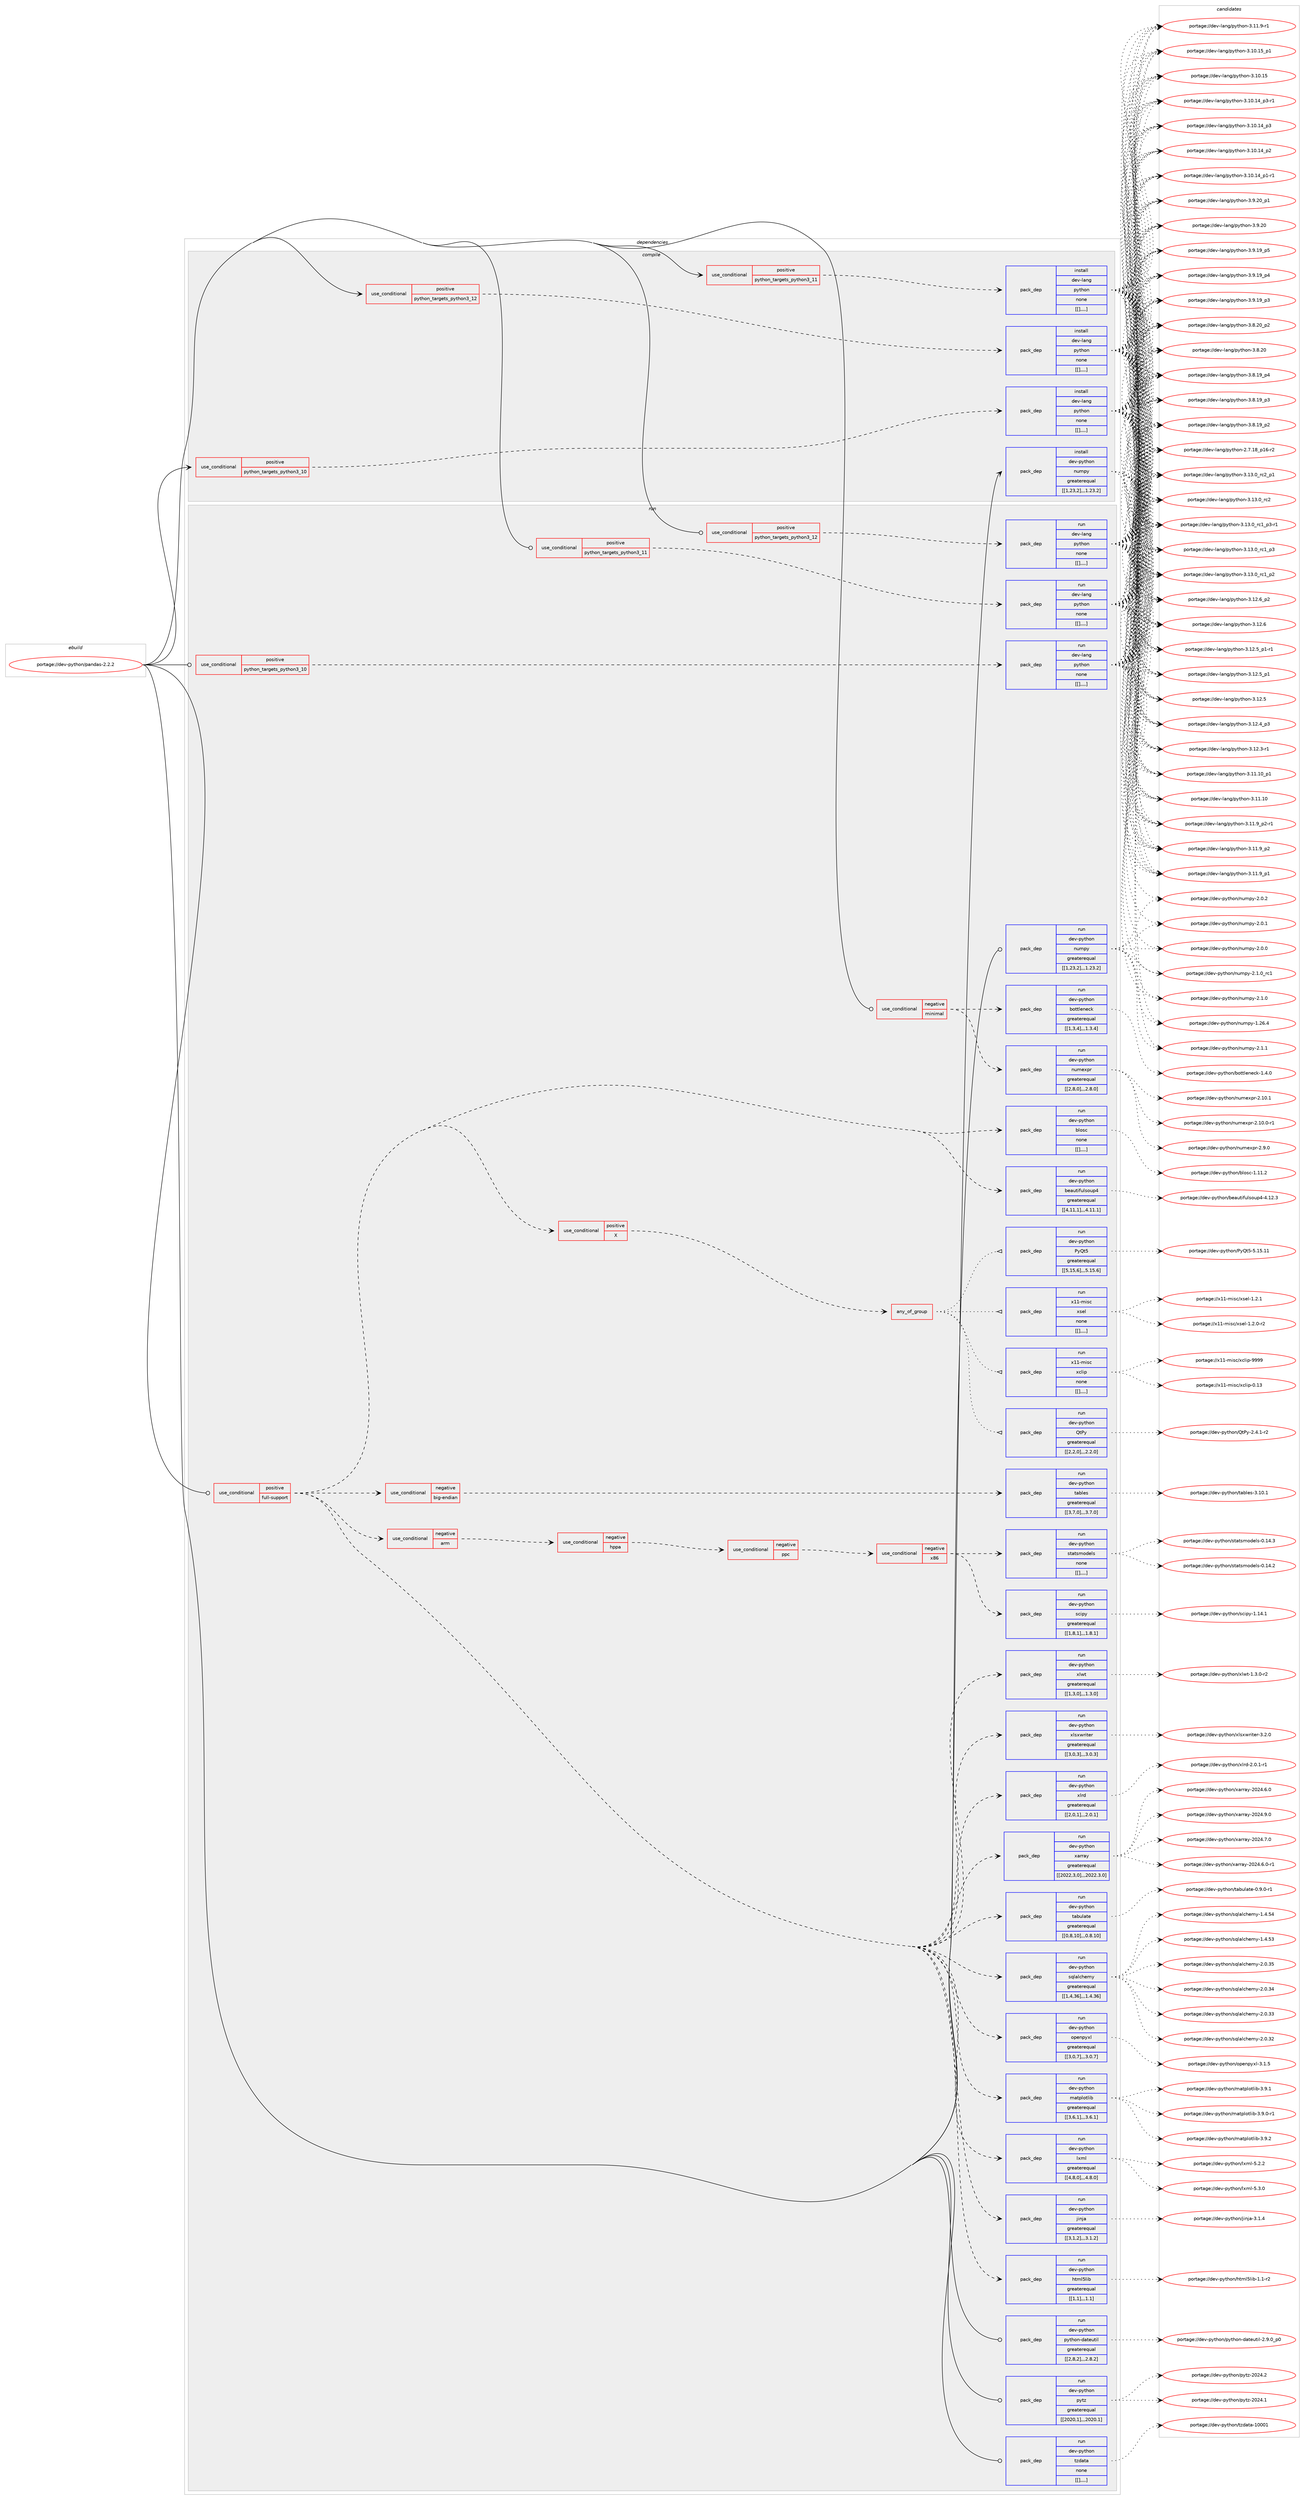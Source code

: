 digraph prolog {

# *************
# Graph options
# *************

newrank=true;
concentrate=true;
compound=true;
graph [rankdir=LR,fontname=Helvetica,fontsize=10,ranksep=1.5];#, ranksep=2.5, nodesep=0.2];
edge  [arrowhead=vee];
node  [fontname=Helvetica,fontsize=10];

# **********
# The ebuild
# **********

subgraph cluster_leftcol {
color=gray;
label=<<i>ebuild</i>>;
id [label="portage://dev-python/pandas-2.2.2", color=red, width=4, href="../dev-python/pandas-2.2.2.svg"];
}

# ****************
# The dependencies
# ****************

subgraph cluster_midcol {
color=gray;
label=<<i>dependencies</i>>;
subgraph cluster_compile {
fillcolor="#eeeeee";
style=filled;
label=<<i>compile</i>>;
subgraph cond36934 {
dependency155634 [label=<<TABLE BORDER="0" CELLBORDER="1" CELLSPACING="0" CELLPADDING="4"><TR><TD ROWSPAN="3" CELLPADDING="10">use_conditional</TD></TR><TR><TD>positive</TD></TR><TR><TD>python_targets_python3_10</TD></TR></TABLE>>, shape=none, color=red];
subgraph pack117484 {
dependency155635 [label=<<TABLE BORDER="0" CELLBORDER="1" CELLSPACING="0" CELLPADDING="4" WIDTH="220"><TR><TD ROWSPAN="6" CELLPADDING="30">pack_dep</TD></TR><TR><TD WIDTH="110">install</TD></TR><TR><TD>dev-lang</TD></TR><TR><TD>python</TD></TR><TR><TD>none</TD></TR><TR><TD>[[],,,,]</TD></TR></TABLE>>, shape=none, color=blue];
}
dependency155634:e -> dependency155635:w [weight=20,style="dashed",arrowhead="vee"];
}
id:e -> dependency155634:w [weight=20,style="solid",arrowhead="vee"];
subgraph cond36935 {
dependency155636 [label=<<TABLE BORDER="0" CELLBORDER="1" CELLSPACING="0" CELLPADDING="4"><TR><TD ROWSPAN="3" CELLPADDING="10">use_conditional</TD></TR><TR><TD>positive</TD></TR><TR><TD>python_targets_python3_11</TD></TR></TABLE>>, shape=none, color=red];
subgraph pack117485 {
dependency155637 [label=<<TABLE BORDER="0" CELLBORDER="1" CELLSPACING="0" CELLPADDING="4" WIDTH="220"><TR><TD ROWSPAN="6" CELLPADDING="30">pack_dep</TD></TR><TR><TD WIDTH="110">install</TD></TR><TR><TD>dev-lang</TD></TR><TR><TD>python</TD></TR><TR><TD>none</TD></TR><TR><TD>[[],,,,]</TD></TR></TABLE>>, shape=none, color=blue];
}
dependency155636:e -> dependency155637:w [weight=20,style="dashed",arrowhead="vee"];
}
id:e -> dependency155636:w [weight=20,style="solid",arrowhead="vee"];
subgraph cond36936 {
dependency155638 [label=<<TABLE BORDER="0" CELLBORDER="1" CELLSPACING="0" CELLPADDING="4"><TR><TD ROWSPAN="3" CELLPADDING="10">use_conditional</TD></TR><TR><TD>positive</TD></TR><TR><TD>python_targets_python3_12</TD></TR></TABLE>>, shape=none, color=red];
subgraph pack117486 {
dependency155639 [label=<<TABLE BORDER="0" CELLBORDER="1" CELLSPACING="0" CELLPADDING="4" WIDTH="220"><TR><TD ROWSPAN="6" CELLPADDING="30">pack_dep</TD></TR><TR><TD WIDTH="110">install</TD></TR><TR><TD>dev-lang</TD></TR><TR><TD>python</TD></TR><TR><TD>none</TD></TR><TR><TD>[[],,,,]</TD></TR></TABLE>>, shape=none, color=blue];
}
dependency155638:e -> dependency155639:w [weight=20,style="dashed",arrowhead="vee"];
}
id:e -> dependency155638:w [weight=20,style="solid",arrowhead="vee"];
subgraph pack117487 {
dependency155640 [label=<<TABLE BORDER="0" CELLBORDER="1" CELLSPACING="0" CELLPADDING="4" WIDTH="220"><TR><TD ROWSPAN="6" CELLPADDING="30">pack_dep</TD></TR><TR><TD WIDTH="110">install</TD></TR><TR><TD>dev-python</TD></TR><TR><TD>numpy</TD></TR><TR><TD>greaterequal</TD></TR><TR><TD>[[1,23,2],,,1.23.2]</TD></TR></TABLE>>, shape=none, color=blue];
}
id:e -> dependency155640:w [weight=20,style="solid",arrowhead="vee"];
}
subgraph cluster_compileandrun {
fillcolor="#eeeeee";
style=filled;
label=<<i>compile and run</i>>;
}
subgraph cluster_run {
fillcolor="#eeeeee";
style=filled;
label=<<i>run</i>>;
subgraph cond36937 {
dependency155641 [label=<<TABLE BORDER="0" CELLBORDER="1" CELLSPACING="0" CELLPADDING="4"><TR><TD ROWSPAN="3" CELLPADDING="10">use_conditional</TD></TR><TR><TD>negative</TD></TR><TR><TD>minimal</TD></TR></TABLE>>, shape=none, color=red];
subgraph pack117488 {
dependency155642 [label=<<TABLE BORDER="0" CELLBORDER="1" CELLSPACING="0" CELLPADDING="4" WIDTH="220"><TR><TD ROWSPAN="6" CELLPADDING="30">pack_dep</TD></TR><TR><TD WIDTH="110">run</TD></TR><TR><TD>dev-python</TD></TR><TR><TD>bottleneck</TD></TR><TR><TD>greaterequal</TD></TR><TR><TD>[[1,3,4],,,1.3.4]</TD></TR></TABLE>>, shape=none, color=blue];
}
dependency155641:e -> dependency155642:w [weight=20,style="dashed",arrowhead="vee"];
subgraph pack117489 {
dependency155643 [label=<<TABLE BORDER="0" CELLBORDER="1" CELLSPACING="0" CELLPADDING="4" WIDTH="220"><TR><TD ROWSPAN="6" CELLPADDING="30">pack_dep</TD></TR><TR><TD WIDTH="110">run</TD></TR><TR><TD>dev-python</TD></TR><TR><TD>numexpr</TD></TR><TR><TD>greaterequal</TD></TR><TR><TD>[[2,8,0],,,2.8.0]</TD></TR></TABLE>>, shape=none, color=blue];
}
dependency155641:e -> dependency155643:w [weight=20,style="dashed",arrowhead="vee"];
}
id:e -> dependency155641:w [weight=20,style="solid",arrowhead="odot"];
subgraph cond36938 {
dependency155644 [label=<<TABLE BORDER="0" CELLBORDER="1" CELLSPACING="0" CELLPADDING="4"><TR><TD ROWSPAN="3" CELLPADDING="10">use_conditional</TD></TR><TR><TD>positive</TD></TR><TR><TD>full-support</TD></TR></TABLE>>, shape=none, color=red];
subgraph pack117490 {
dependency155645 [label=<<TABLE BORDER="0" CELLBORDER="1" CELLSPACING="0" CELLPADDING="4" WIDTH="220"><TR><TD ROWSPAN="6" CELLPADDING="30">pack_dep</TD></TR><TR><TD WIDTH="110">run</TD></TR><TR><TD>dev-python</TD></TR><TR><TD>beautifulsoup4</TD></TR><TR><TD>greaterequal</TD></TR><TR><TD>[[4,11,1],,,4.11.1]</TD></TR></TABLE>>, shape=none, color=blue];
}
dependency155644:e -> dependency155645:w [weight=20,style="dashed",arrowhead="vee"];
subgraph pack117491 {
dependency155646 [label=<<TABLE BORDER="0" CELLBORDER="1" CELLSPACING="0" CELLPADDING="4" WIDTH="220"><TR><TD ROWSPAN="6" CELLPADDING="30">pack_dep</TD></TR><TR><TD WIDTH="110">run</TD></TR><TR><TD>dev-python</TD></TR><TR><TD>blosc</TD></TR><TR><TD>none</TD></TR><TR><TD>[[],,,,]</TD></TR></TABLE>>, shape=none, color=blue];
}
dependency155644:e -> dependency155646:w [weight=20,style="dashed",arrowhead="vee"];
subgraph pack117492 {
dependency155647 [label=<<TABLE BORDER="0" CELLBORDER="1" CELLSPACING="0" CELLPADDING="4" WIDTH="220"><TR><TD ROWSPAN="6" CELLPADDING="30">pack_dep</TD></TR><TR><TD WIDTH="110">run</TD></TR><TR><TD>dev-python</TD></TR><TR><TD>html5lib</TD></TR><TR><TD>greaterequal</TD></TR><TR><TD>[[1,1],,,1.1]</TD></TR></TABLE>>, shape=none, color=blue];
}
dependency155644:e -> dependency155647:w [weight=20,style="dashed",arrowhead="vee"];
subgraph pack117493 {
dependency155648 [label=<<TABLE BORDER="0" CELLBORDER="1" CELLSPACING="0" CELLPADDING="4" WIDTH="220"><TR><TD ROWSPAN="6" CELLPADDING="30">pack_dep</TD></TR><TR><TD WIDTH="110">run</TD></TR><TR><TD>dev-python</TD></TR><TR><TD>jinja</TD></TR><TR><TD>greaterequal</TD></TR><TR><TD>[[3,1,2],,,3.1.2]</TD></TR></TABLE>>, shape=none, color=blue];
}
dependency155644:e -> dependency155648:w [weight=20,style="dashed",arrowhead="vee"];
subgraph pack117494 {
dependency155649 [label=<<TABLE BORDER="0" CELLBORDER="1" CELLSPACING="0" CELLPADDING="4" WIDTH="220"><TR><TD ROWSPAN="6" CELLPADDING="30">pack_dep</TD></TR><TR><TD WIDTH="110">run</TD></TR><TR><TD>dev-python</TD></TR><TR><TD>lxml</TD></TR><TR><TD>greaterequal</TD></TR><TR><TD>[[4,8,0],,,4.8.0]</TD></TR></TABLE>>, shape=none, color=blue];
}
dependency155644:e -> dependency155649:w [weight=20,style="dashed",arrowhead="vee"];
subgraph pack117495 {
dependency155650 [label=<<TABLE BORDER="0" CELLBORDER="1" CELLSPACING="0" CELLPADDING="4" WIDTH="220"><TR><TD ROWSPAN="6" CELLPADDING="30">pack_dep</TD></TR><TR><TD WIDTH="110">run</TD></TR><TR><TD>dev-python</TD></TR><TR><TD>matplotlib</TD></TR><TR><TD>greaterequal</TD></TR><TR><TD>[[3,6,1],,,3.6.1]</TD></TR></TABLE>>, shape=none, color=blue];
}
dependency155644:e -> dependency155650:w [weight=20,style="dashed",arrowhead="vee"];
subgraph pack117496 {
dependency155651 [label=<<TABLE BORDER="0" CELLBORDER="1" CELLSPACING="0" CELLPADDING="4" WIDTH="220"><TR><TD ROWSPAN="6" CELLPADDING="30">pack_dep</TD></TR><TR><TD WIDTH="110">run</TD></TR><TR><TD>dev-python</TD></TR><TR><TD>openpyxl</TD></TR><TR><TD>greaterequal</TD></TR><TR><TD>[[3,0,7],,,3.0.7]</TD></TR></TABLE>>, shape=none, color=blue];
}
dependency155644:e -> dependency155651:w [weight=20,style="dashed",arrowhead="vee"];
subgraph pack117497 {
dependency155652 [label=<<TABLE BORDER="0" CELLBORDER="1" CELLSPACING="0" CELLPADDING="4" WIDTH="220"><TR><TD ROWSPAN="6" CELLPADDING="30">pack_dep</TD></TR><TR><TD WIDTH="110">run</TD></TR><TR><TD>dev-python</TD></TR><TR><TD>sqlalchemy</TD></TR><TR><TD>greaterequal</TD></TR><TR><TD>[[1,4,36],,,1.4.36]</TD></TR></TABLE>>, shape=none, color=blue];
}
dependency155644:e -> dependency155652:w [weight=20,style="dashed",arrowhead="vee"];
subgraph pack117498 {
dependency155653 [label=<<TABLE BORDER="0" CELLBORDER="1" CELLSPACING="0" CELLPADDING="4" WIDTH="220"><TR><TD ROWSPAN="6" CELLPADDING="30">pack_dep</TD></TR><TR><TD WIDTH="110">run</TD></TR><TR><TD>dev-python</TD></TR><TR><TD>tabulate</TD></TR><TR><TD>greaterequal</TD></TR><TR><TD>[[0,8,10],,,0.8.10]</TD></TR></TABLE>>, shape=none, color=blue];
}
dependency155644:e -> dependency155653:w [weight=20,style="dashed",arrowhead="vee"];
subgraph pack117499 {
dependency155654 [label=<<TABLE BORDER="0" CELLBORDER="1" CELLSPACING="0" CELLPADDING="4" WIDTH="220"><TR><TD ROWSPAN="6" CELLPADDING="30">pack_dep</TD></TR><TR><TD WIDTH="110">run</TD></TR><TR><TD>dev-python</TD></TR><TR><TD>xarray</TD></TR><TR><TD>greaterequal</TD></TR><TR><TD>[[2022,3,0],,,2022.3.0]</TD></TR></TABLE>>, shape=none, color=blue];
}
dependency155644:e -> dependency155654:w [weight=20,style="dashed",arrowhead="vee"];
subgraph pack117500 {
dependency155655 [label=<<TABLE BORDER="0" CELLBORDER="1" CELLSPACING="0" CELLPADDING="4" WIDTH="220"><TR><TD ROWSPAN="6" CELLPADDING="30">pack_dep</TD></TR><TR><TD WIDTH="110">run</TD></TR><TR><TD>dev-python</TD></TR><TR><TD>xlrd</TD></TR><TR><TD>greaterequal</TD></TR><TR><TD>[[2,0,1],,,2.0.1]</TD></TR></TABLE>>, shape=none, color=blue];
}
dependency155644:e -> dependency155655:w [weight=20,style="dashed",arrowhead="vee"];
subgraph pack117501 {
dependency155656 [label=<<TABLE BORDER="0" CELLBORDER="1" CELLSPACING="0" CELLPADDING="4" WIDTH="220"><TR><TD ROWSPAN="6" CELLPADDING="30">pack_dep</TD></TR><TR><TD WIDTH="110">run</TD></TR><TR><TD>dev-python</TD></TR><TR><TD>xlsxwriter</TD></TR><TR><TD>greaterequal</TD></TR><TR><TD>[[3,0,3],,,3.0.3]</TD></TR></TABLE>>, shape=none, color=blue];
}
dependency155644:e -> dependency155656:w [weight=20,style="dashed",arrowhead="vee"];
subgraph pack117502 {
dependency155657 [label=<<TABLE BORDER="0" CELLBORDER="1" CELLSPACING="0" CELLPADDING="4" WIDTH="220"><TR><TD ROWSPAN="6" CELLPADDING="30">pack_dep</TD></TR><TR><TD WIDTH="110">run</TD></TR><TR><TD>dev-python</TD></TR><TR><TD>xlwt</TD></TR><TR><TD>greaterequal</TD></TR><TR><TD>[[1,3,0],,,1.3.0]</TD></TR></TABLE>>, shape=none, color=blue];
}
dependency155644:e -> dependency155657:w [weight=20,style="dashed",arrowhead="vee"];
subgraph cond36939 {
dependency155658 [label=<<TABLE BORDER="0" CELLBORDER="1" CELLSPACING="0" CELLPADDING="4"><TR><TD ROWSPAN="3" CELLPADDING="10">use_conditional</TD></TR><TR><TD>negative</TD></TR><TR><TD>arm</TD></TR></TABLE>>, shape=none, color=red];
subgraph cond36940 {
dependency155659 [label=<<TABLE BORDER="0" CELLBORDER="1" CELLSPACING="0" CELLPADDING="4"><TR><TD ROWSPAN="3" CELLPADDING="10">use_conditional</TD></TR><TR><TD>negative</TD></TR><TR><TD>hppa</TD></TR></TABLE>>, shape=none, color=red];
subgraph cond36941 {
dependency155660 [label=<<TABLE BORDER="0" CELLBORDER="1" CELLSPACING="0" CELLPADDING="4"><TR><TD ROWSPAN="3" CELLPADDING="10">use_conditional</TD></TR><TR><TD>negative</TD></TR><TR><TD>ppc</TD></TR></TABLE>>, shape=none, color=red];
subgraph cond36942 {
dependency155661 [label=<<TABLE BORDER="0" CELLBORDER="1" CELLSPACING="0" CELLPADDING="4"><TR><TD ROWSPAN="3" CELLPADDING="10">use_conditional</TD></TR><TR><TD>negative</TD></TR><TR><TD>x86</TD></TR></TABLE>>, shape=none, color=red];
subgraph pack117503 {
dependency155662 [label=<<TABLE BORDER="0" CELLBORDER="1" CELLSPACING="0" CELLPADDING="4" WIDTH="220"><TR><TD ROWSPAN="6" CELLPADDING="30">pack_dep</TD></TR><TR><TD WIDTH="110">run</TD></TR><TR><TD>dev-python</TD></TR><TR><TD>scipy</TD></TR><TR><TD>greaterequal</TD></TR><TR><TD>[[1,8,1],,,1.8.1]</TD></TR></TABLE>>, shape=none, color=blue];
}
dependency155661:e -> dependency155662:w [weight=20,style="dashed",arrowhead="vee"];
subgraph pack117504 {
dependency155663 [label=<<TABLE BORDER="0" CELLBORDER="1" CELLSPACING="0" CELLPADDING="4" WIDTH="220"><TR><TD ROWSPAN="6" CELLPADDING="30">pack_dep</TD></TR><TR><TD WIDTH="110">run</TD></TR><TR><TD>dev-python</TD></TR><TR><TD>statsmodels</TD></TR><TR><TD>none</TD></TR><TR><TD>[[],,,,]</TD></TR></TABLE>>, shape=none, color=blue];
}
dependency155661:e -> dependency155663:w [weight=20,style="dashed",arrowhead="vee"];
}
dependency155660:e -> dependency155661:w [weight=20,style="dashed",arrowhead="vee"];
}
dependency155659:e -> dependency155660:w [weight=20,style="dashed",arrowhead="vee"];
}
dependency155658:e -> dependency155659:w [weight=20,style="dashed",arrowhead="vee"];
}
dependency155644:e -> dependency155658:w [weight=20,style="dashed",arrowhead="vee"];
subgraph cond36943 {
dependency155664 [label=<<TABLE BORDER="0" CELLBORDER="1" CELLSPACING="0" CELLPADDING="4"><TR><TD ROWSPAN="3" CELLPADDING="10">use_conditional</TD></TR><TR><TD>negative</TD></TR><TR><TD>big-endian</TD></TR></TABLE>>, shape=none, color=red];
subgraph pack117505 {
dependency155665 [label=<<TABLE BORDER="0" CELLBORDER="1" CELLSPACING="0" CELLPADDING="4" WIDTH="220"><TR><TD ROWSPAN="6" CELLPADDING="30">pack_dep</TD></TR><TR><TD WIDTH="110">run</TD></TR><TR><TD>dev-python</TD></TR><TR><TD>tables</TD></TR><TR><TD>greaterequal</TD></TR><TR><TD>[[3,7,0],,,3.7.0]</TD></TR></TABLE>>, shape=none, color=blue];
}
dependency155664:e -> dependency155665:w [weight=20,style="dashed",arrowhead="vee"];
}
dependency155644:e -> dependency155664:w [weight=20,style="dashed",arrowhead="vee"];
subgraph cond36944 {
dependency155666 [label=<<TABLE BORDER="0" CELLBORDER="1" CELLSPACING="0" CELLPADDING="4"><TR><TD ROWSPAN="3" CELLPADDING="10">use_conditional</TD></TR><TR><TD>positive</TD></TR><TR><TD>X</TD></TR></TABLE>>, shape=none, color=red];
subgraph any1066 {
dependency155667 [label=<<TABLE BORDER="0" CELLBORDER="1" CELLSPACING="0" CELLPADDING="4"><TR><TD CELLPADDING="10">any_of_group</TD></TR></TABLE>>, shape=none, color=red];subgraph pack117506 {
dependency155668 [label=<<TABLE BORDER="0" CELLBORDER="1" CELLSPACING="0" CELLPADDING="4" WIDTH="220"><TR><TD ROWSPAN="6" CELLPADDING="30">pack_dep</TD></TR><TR><TD WIDTH="110">run</TD></TR><TR><TD>dev-python</TD></TR><TR><TD>PyQt5</TD></TR><TR><TD>greaterequal</TD></TR><TR><TD>[[5,15,6],,,5.15.6]</TD></TR></TABLE>>, shape=none, color=blue];
}
dependency155667:e -> dependency155668:w [weight=20,style="dotted",arrowhead="oinv"];
subgraph pack117507 {
dependency155669 [label=<<TABLE BORDER="0" CELLBORDER="1" CELLSPACING="0" CELLPADDING="4" WIDTH="220"><TR><TD ROWSPAN="6" CELLPADDING="30">pack_dep</TD></TR><TR><TD WIDTH="110">run</TD></TR><TR><TD>dev-python</TD></TR><TR><TD>QtPy</TD></TR><TR><TD>greaterequal</TD></TR><TR><TD>[[2,2,0],,,2.2.0]</TD></TR></TABLE>>, shape=none, color=blue];
}
dependency155667:e -> dependency155669:w [weight=20,style="dotted",arrowhead="oinv"];
subgraph pack117508 {
dependency155670 [label=<<TABLE BORDER="0" CELLBORDER="1" CELLSPACING="0" CELLPADDING="4" WIDTH="220"><TR><TD ROWSPAN="6" CELLPADDING="30">pack_dep</TD></TR><TR><TD WIDTH="110">run</TD></TR><TR><TD>x11-misc</TD></TR><TR><TD>xclip</TD></TR><TR><TD>none</TD></TR><TR><TD>[[],,,,]</TD></TR></TABLE>>, shape=none, color=blue];
}
dependency155667:e -> dependency155670:w [weight=20,style="dotted",arrowhead="oinv"];
subgraph pack117509 {
dependency155671 [label=<<TABLE BORDER="0" CELLBORDER="1" CELLSPACING="0" CELLPADDING="4" WIDTH="220"><TR><TD ROWSPAN="6" CELLPADDING="30">pack_dep</TD></TR><TR><TD WIDTH="110">run</TD></TR><TR><TD>x11-misc</TD></TR><TR><TD>xsel</TD></TR><TR><TD>none</TD></TR><TR><TD>[[],,,,]</TD></TR></TABLE>>, shape=none, color=blue];
}
dependency155667:e -> dependency155671:w [weight=20,style="dotted",arrowhead="oinv"];
}
dependency155666:e -> dependency155667:w [weight=20,style="dashed",arrowhead="vee"];
}
dependency155644:e -> dependency155666:w [weight=20,style="dashed",arrowhead="vee"];
}
id:e -> dependency155644:w [weight=20,style="solid",arrowhead="odot"];
subgraph cond36945 {
dependency155672 [label=<<TABLE BORDER="0" CELLBORDER="1" CELLSPACING="0" CELLPADDING="4"><TR><TD ROWSPAN="3" CELLPADDING="10">use_conditional</TD></TR><TR><TD>positive</TD></TR><TR><TD>python_targets_python3_10</TD></TR></TABLE>>, shape=none, color=red];
subgraph pack117510 {
dependency155673 [label=<<TABLE BORDER="0" CELLBORDER="1" CELLSPACING="0" CELLPADDING="4" WIDTH="220"><TR><TD ROWSPAN="6" CELLPADDING="30">pack_dep</TD></TR><TR><TD WIDTH="110">run</TD></TR><TR><TD>dev-lang</TD></TR><TR><TD>python</TD></TR><TR><TD>none</TD></TR><TR><TD>[[],,,,]</TD></TR></TABLE>>, shape=none, color=blue];
}
dependency155672:e -> dependency155673:w [weight=20,style="dashed",arrowhead="vee"];
}
id:e -> dependency155672:w [weight=20,style="solid",arrowhead="odot"];
subgraph cond36946 {
dependency155674 [label=<<TABLE BORDER="0" CELLBORDER="1" CELLSPACING="0" CELLPADDING="4"><TR><TD ROWSPAN="3" CELLPADDING="10">use_conditional</TD></TR><TR><TD>positive</TD></TR><TR><TD>python_targets_python3_11</TD></TR></TABLE>>, shape=none, color=red];
subgraph pack117511 {
dependency155675 [label=<<TABLE BORDER="0" CELLBORDER="1" CELLSPACING="0" CELLPADDING="4" WIDTH="220"><TR><TD ROWSPAN="6" CELLPADDING="30">pack_dep</TD></TR><TR><TD WIDTH="110">run</TD></TR><TR><TD>dev-lang</TD></TR><TR><TD>python</TD></TR><TR><TD>none</TD></TR><TR><TD>[[],,,,]</TD></TR></TABLE>>, shape=none, color=blue];
}
dependency155674:e -> dependency155675:w [weight=20,style="dashed",arrowhead="vee"];
}
id:e -> dependency155674:w [weight=20,style="solid",arrowhead="odot"];
subgraph cond36947 {
dependency155676 [label=<<TABLE BORDER="0" CELLBORDER="1" CELLSPACING="0" CELLPADDING="4"><TR><TD ROWSPAN="3" CELLPADDING="10">use_conditional</TD></TR><TR><TD>positive</TD></TR><TR><TD>python_targets_python3_12</TD></TR></TABLE>>, shape=none, color=red];
subgraph pack117512 {
dependency155677 [label=<<TABLE BORDER="0" CELLBORDER="1" CELLSPACING="0" CELLPADDING="4" WIDTH="220"><TR><TD ROWSPAN="6" CELLPADDING="30">pack_dep</TD></TR><TR><TD WIDTH="110">run</TD></TR><TR><TD>dev-lang</TD></TR><TR><TD>python</TD></TR><TR><TD>none</TD></TR><TR><TD>[[],,,,]</TD></TR></TABLE>>, shape=none, color=blue];
}
dependency155676:e -> dependency155677:w [weight=20,style="dashed",arrowhead="vee"];
}
id:e -> dependency155676:w [weight=20,style="solid",arrowhead="odot"];
subgraph pack117513 {
dependency155678 [label=<<TABLE BORDER="0" CELLBORDER="1" CELLSPACING="0" CELLPADDING="4" WIDTH="220"><TR><TD ROWSPAN="6" CELLPADDING="30">pack_dep</TD></TR><TR><TD WIDTH="110">run</TD></TR><TR><TD>dev-python</TD></TR><TR><TD>numpy</TD></TR><TR><TD>greaterequal</TD></TR><TR><TD>[[1,23,2],,,1.23.2]</TD></TR></TABLE>>, shape=none, color=blue];
}
id:e -> dependency155678:w [weight=20,style="solid",arrowhead="odot"];
subgraph pack117514 {
dependency155679 [label=<<TABLE BORDER="0" CELLBORDER="1" CELLSPACING="0" CELLPADDING="4" WIDTH="220"><TR><TD ROWSPAN="6" CELLPADDING="30">pack_dep</TD></TR><TR><TD WIDTH="110">run</TD></TR><TR><TD>dev-python</TD></TR><TR><TD>python-dateutil</TD></TR><TR><TD>greaterequal</TD></TR><TR><TD>[[2,8,2],,,2.8.2]</TD></TR></TABLE>>, shape=none, color=blue];
}
id:e -> dependency155679:w [weight=20,style="solid",arrowhead="odot"];
subgraph pack117515 {
dependency155680 [label=<<TABLE BORDER="0" CELLBORDER="1" CELLSPACING="0" CELLPADDING="4" WIDTH="220"><TR><TD ROWSPAN="6" CELLPADDING="30">pack_dep</TD></TR><TR><TD WIDTH="110">run</TD></TR><TR><TD>dev-python</TD></TR><TR><TD>pytz</TD></TR><TR><TD>greaterequal</TD></TR><TR><TD>[[2020,1],,,2020.1]</TD></TR></TABLE>>, shape=none, color=blue];
}
id:e -> dependency155680:w [weight=20,style="solid",arrowhead="odot"];
subgraph pack117516 {
dependency155681 [label=<<TABLE BORDER="0" CELLBORDER="1" CELLSPACING="0" CELLPADDING="4" WIDTH="220"><TR><TD ROWSPAN="6" CELLPADDING="30">pack_dep</TD></TR><TR><TD WIDTH="110">run</TD></TR><TR><TD>dev-python</TD></TR><TR><TD>tzdata</TD></TR><TR><TD>none</TD></TR><TR><TD>[[],,,,]</TD></TR></TABLE>>, shape=none, color=blue];
}
id:e -> dependency155681:w [weight=20,style="solid",arrowhead="odot"];
}
}

# **************
# The candidates
# **************

subgraph cluster_choices {
rank=same;
color=gray;
label=<<i>candidates</i>>;

subgraph choice117484 {
color=black;
nodesep=1;
choice100101118451089711010347112121116104111110455146495146489511499509511249 [label="portage://dev-lang/python-3.13.0_rc2_p1", color=red, width=4,href="../dev-lang/python-3.13.0_rc2_p1.svg"];
choice10010111845108971101034711212111610411111045514649514648951149950 [label="portage://dev-lang/python-3.13.0_rc2", color=red, width=4,href="../dev-lang/python-3.13.0_rc2.svg"];
choice1001011184510897110103471121211161041111104551464951464895114994995112514511449 [label="portage://dev-lang/python-3.13.0_rc1_p3-r1", color=red, width=4,href="../dev-lang/python-3.13.0_rc1_p3-r1.svg"];
choice100101118451089711010347112121116104111110455146495146489511499499511251 [label="portage://dev-lang/python-3.13.0_rc1_p3", color=red, width=4,href="../dev-lang/python-3.13.0_rc1_p3.svg"];
choice100101118451089711010347112121116104111110455146495146489511499499511250 [label="portage://dev-lang/python-3.13.0_rc1_p2", color=red, width=4,href="../dev-lang/python-3.13.0_rc1_p2.svg"];
choice100101118451089711010347112121116104111110455146495046549511250 [label="portage://dev-lang/python-3.12.6_p2", color=red, width=4,href="../dev-lang/python-3.12.6_p2.svg"];
choice10010111845108971101034711212111610411111045514649504654 [label="portage://dev-lang/python-3.12.6", color=red, width=4,href="../dev-lang/python-3.12.6.svg"];
choice1001011184510897110103471121211161041111104551464950465395112494511449 [label="portage://dev-lang/python-3.12.5_p1-r1", color=red, width=4,href="../dev-lang/python-3.12.5_p1-r1.svg"];
choice100101118451089711010347112121116104111110455146495046539511249 [label="portage://dev-lang/python-3.12.5_p1", color=red, width=4,href="../dev-lang/python-3.12.5_p1.svg"];
choice10010111845108971101034711212111610411111045514649504653 [label="portage://dev-lang/python-3.12.5", color=red, width=4,href="../dev-lang/python-3.12.5.svg"];
choice100101118451089711010347112121116104111110455146495046529511251 [label="portage://dev-lang/python-3.12.4_p3", color=red, width=4,href="../dev-lang/python-3.12.4_p3.svg"];
choice100101118451089711010347112121116104111110455146495046514511449 [label="portage://dev-lang/python-3.12.3-r1", color=red, width=4,href="../dev-lang/python-3.12.3-r1.svg"];
choice10010111845108971101034711212111610411111045514649494649489511249 [label="portage://dev-lang/python-3.11.10_p1", color=red, width=4,href="../dev-lang/python-3.11.10_p1.svg"];
choice1001011184510897110103471121211161041111104551464949464948 [label="portage://dev-lang/python-3.11.10", color=red, width=4,href="../dev-lang/python-3.11.10.svg"];
choice1001011184510897110103471121211161041111104551464949465795112504511449 [label="portage://dev-lang/python-3.11.9_p2-r1", color=red, width=4,href="../dev-lang/python-3.11.9_p2-r1.svg"];
choice100101118451089711010347112121116104111110455146494946579511250 [label="portage://dev-lang/python-3.11.9_p2", color=red, width=4,href="../dev-lang/python-3.11.9_p2.svg"];
choice100101118451089711010347112121116104111110455146494946579511249 [label="portage://dev-lang/python-3.11.9_p1", color=red, width=4,href="../dev-lang/python-3.11.9_p1.svg"];
choice100101118451089711010347112121116104111110455146494946574511449 [label="portage://dev-lang/python-3.11.9-r1", color=red, width=4,href="../dev-lang/python-3.11.9-r1.svg"];
choice10010111845108971101034711212111610411111045514649484649539511249 [label="portage://dev-lang/python-3.10.15_p1", color=red, width=4,href="../dev-lang/python-3.10.15_p1.svg"];
choice1001011184510897110103471121211161041111104551464948464953 [label="portage://dev-lang/python-3.10.15", color=red, width=4,href="../dev-lang/python-3.10.15.svg"];
choice100101118451089711010347112121116104111110455146494846495295112514511449 [label="portage://dev-lang/python-3.10.14_p3-r1", color=red, width=4,href="../dev-lang/python-3.10.14_p3-r1.svg"];
choice10010111845108971101034711212111610411111045514649484649529511251 [label="portage://dev-lang/python-3.10.14_p3", color=red, width=4,href="../dev-lang/python-3.10.14_p3.svg"];
choice10010111845108971101034711212111610411111045514649484649529511250 [label="portage://dev-lang/python-3.10.14_p2", color=red, width=4,href="../dev-lang/python-3.10.14_p2.svg"];
choice100101118451089711010347112121116104111110455146494846495295112494511449 [label="portage://dev-lang/python-3.10.14_p1-r1", color=red, width=4,href="../dev-lang/python-3.10.14_p1-r1.svg"];
choice100101118451089711010347112121116104111110455146574650489511249 [label="portage://dev-lang/python-3.9.20_p1", color=red, width=4,href="../dev-lang/python-3.9.20_p1.svg"];
choice10010111845108971101034711212111610411111045514657465048 [label="portage://dev-lang/python-3.9.20", color=red, width=4,href="../dev-lang/python-3.9.20.svg"];
choice100101118451089711010347112121116104111110455146574649579511253 [label="portage://dev-lang/python-3.9.19_p5", color=red, width=4,href="../dev-lang/python-3.9.19_p5.svg"];
choice100101118451089711010347112121116104111110455146574649579511252 [label="portage://dev-lang/python-3.9.19_p4", color=red, width=4,href="../dev-lang/python-3.9.19_p4.svg"];
choice100101118451089711010347112121116104111110455146574649579511251 [label="portage://dev-lang/python-3.9.19_p3", color=red, width=4,href="../dev-lang/python-3.9.19_p3.svg"];
choice100101118451089711010347112121116104111110455146564650489511250 [label="portage://dev-lang/python-3.8.20_p2", color=red, width=4,href="../dev-lang/python-3.8.20_p2.svg"];
choice10010111845108971101034711212111610411111045514656465048 [label="portage://dev-lang/python-3.8.20", color=red, width=4,href="../dev-lang/python-3.8.20.svg"];
choice100101118451089711010347112121116104111110455146564649579511252 [label="portage://dev-lang/python-3.8.19_p4", color=red, width=4,href="../dev-lang/python-3.8.19_p4.svg"];
choice100101118451089711010347112121116104111110455146564649579511251 [label="portage://dev-lang/python-3.8.19_p3", color=red, width=4,href="../dev-lang/python-3.8.19_p3.svg"];
choice100101118451089711010347112121116104111110455146564649579511250 [label="portage://dev-lang/python-3.8.19_p2", color=red, width=4,href="../dev-lang/python-3.8.19_p2.svg"];
choice100101118451089711010347112121116104111110455046554649569511249544511450 [label="portage://dev-lang/python-2.7.18_p16-r2", color=red, width=4,href="../dev-lang/python-2.7.18_p16-r2.svg"];
dependency155635:e -> choice100101118451089711010347112121116104111110455146495146489511499509511249:w [style=dotted,weight="100"];
dependency155635:e -> choice10010111845108971101034711212111610411111045514649514648951149950:w [style=dotted,weight="100"];
dependency155635:e -> choice1001011184510897110103471121211161041111104551464951464895114994995112514511449:w [style=dotted,weight="100"];
dependency155635:e -> choice100101118451089711010347112121116104111110455146495146489511499499511251:w [style=dotted,weight="100"];
dependency155635:e -> choice100101118451089711010347112121116104111110455146495146489511499499511250:w [style=dotted,weight="100"];
dependency155635:e -> choice100101118451089711010347112121116104111110455146495046549511250:w [style=dotted,weight="100"];
dependency155635:e -> choice10010111845108971101034711212111610411111045514649504654:w [style=dotted,weight="100"];
dependency155635:e -> choice1001011184510897110103471121211161041111104551464950465395112494511449:w [style=dotted,weight="100"];
dependency155635:e -> choice100101118451089711010347112121116104111110455146495046539511249:w [style=dotted,weight="100"];
dependency155635:e -> choice10010111845108971101034711212111610411111045514649504653:w [style=dotted,weight="100"];
dependency155635:e -> choice100101118451089711010347112121116104111110455146495046529511251:w [style=dotted,weight="100"];
dependency155635:e -> choice100101118451089711010347112121116104111110455146495046514511449:w [style=dotted,weight="100"];
dependency155635:e -> choice10010111845108971101034711212111610411111045514649494649489511249:w [style=dotted,weight="100"];
dependency155635:e -> choice1001011184510897110103471121211161041111104551464949464948:w [style=dotted,weight="100"];
dependency155635:e -> choice1001011184510897110103471121211161041111104551464949465795112504511449:w [style=dotted,weight="100"];
dependency155635:e -> choice100101118451089711010347112121116104111110455146494946579511250:w [style=dotted,weight="100"];
dependency155635:e -> choice100101118451089711010347112121116104111110455146494946579511249:w [style=dotted,weight="100"];
dependency155635:e -> choice100101118451089711010347112121116104111110455146494946574511449:w [style=dotted,weight="100"];
dependency155635:e -> choice10010111845108971101034711212111610411111045514649484649539511249:w [style=dotted,weight="100"];
dependency155635:e -> choice1001011184510897110103471121211161041111104551464948464953:w [style=dotted,weight="100"];
dependency155635:e -> choice100101118451089711010347112121116104111110455146494846495295112514511449:w [style=dotted,weight="100"];
dependency155635:e -> choice10010111845108971101034711212111610411111045514649484649529511251:w [style=dotted,weight="100"];
dependency155635:e -> choice10010111845108971101034711212111610411111045514649484649529511250:w [style=dotted,weight="100"];
dependency155635:e -> choice100101118451089711010347112121116104111110455146494846495295112494511449:w [style=dotted,weight="100"];
dependency155635:e -> choice100101118451089711010347112121116104111110455146574650489511249:w [style=dotted,weight="100"];
dependency155635:e -> choice10010111845108971101034711212111610411111045514657465048:w [style=dotted,weight="100"];
dependency155635:e -> choice100101118451089711010347112121116104111110455146574649579511253:w [style=dotted,weight="100"];
dependency155635:e -> choice100101118451089711010347112121116104111110455146574649579511252:w [style=dotted,weight="100"];
dependency155635:e -> choice100101118451089711010347112121116104111110455146574649579511251:w [style=dotted,weight="100"];
dependency155635:e -> choice100101118451089711010347112121116104111110455146564650489511250:w [style=dotted,weight="100"];
dependency155635:e -> choice10010111845108971101034711212111610411111045514656465048:w [style=dotted,weight="100"];
dependency155635:e -> choice100101118451089711010347112121116104111110455146564649579511252:w [style=dotted,weight="100"];
dependency155635:e -> choice100101118451089711010347112121116104111110455146564649579511251:w [style=dotted,weight="100"];
dependency155635:e -> choice100101118451089711010347112121116104111110455146564649579511250:w [style=dotted,weight="100"];
dependency155635:e -> choice100101118451089711010347112121116104111110455046554649569511249544511450:w [style=dotted,weight="100"];
}
subgraph choice117485 {
color=black;
nodesep=1;
choice100101118451089711010347112121116104111110455146495146489511499509511249 [label="portage://dev-lang/python-3.13.0_rc2_p1", color=red, width=4,href="../dev-lang/python-3.13.0_rc2_p1.svg"];
choice10010111845108971101034711212111610411111045514649514648951149950 [label="portage://dev-lang/python-3.13.0_rc2", color=red, width=4,href="../dev-lang/python-3.13.0_rc2.svg"];
choice1001011184510897110103471121211161041111104551464951464895114994995112514511449 [label="portage://dev-lang/python-3.13.0_rc1_p3-r1", color=red, width=4,href="../dev-lang/python-3.13.0_rc1_p3-r1.svg"];
choice100101118451089711010347112121116104111110455146495146489511499499511251 [label="portage://dev-lang/python-3.13.0_rc1_p3", color=red, width=4,href="../dev-lang/python-3.13.0_rc1_p3.svg"];
choice100101118451089711010347112121116104111110455146495146489511499499511250 [label="portage://dev-lang/python-3.13.0_rc1_p2", color=red, width=4,href="../dev-lang/python-3.13.0_rc1_p2.svg"];
choice100101118451089711010347112121116104111110455146495046549511250 [label="portage://dev-lang/python-3.12.6_p2", color=red, width=4,href="../dev-lang/python-3.12.6_p2.svg"];
choice10010111845108971101034711212111610411111045514649504654 [label="portage://dev-lang/python-3.12.6", color=red, width=4,href="../dev-lang/python-3.12.6.svg"];
choice1001011184510897110103471121211161041111104551464950465395112494511449 [label="portage://dev-lang/python-3.12.5_p1-r1", color=red, width=4,href="../dev-lang/python-3.12.5_p1-r1.svg"];
choice100101118451089711010347112121116104111110455146495046539511249 [label="portage://dev-lang/python-3.12.5_p1", color=red, width=4,href="../dev-lang/python-3.12.5_p1.svg"];
choice10010111845108971101034711212111610411111045514649504653 [label="portage://dev-lang/python-3.12.5", color=red, width=4,href="../dev-lang/python-3.12.5.svg"];
choice100101118451089711010347112121116104111110455146495046529511251 [label="portage://dev-lang/python-3.12.4_p3", color=red, width=4,href="../dev-lang/python-3.12.4_p3.svg"];
choice100101118451089711010347112121116104111110455146495046514511449 [label="portage://dev-lang/python-3.12.3-r1", color=red, width=4,href="../dev-lang/python-3.12.3-r1.svg"];
choice10010111845108971101034711212111610411111045514649494649489511249 [label="portage://dev-lang/python-3.11.10_p1", color=red, width=4,href="../dev-lang/python-3.11.10_p1.svg"];
choice1001011184510897110103471121211161041111104551464949464948 [label="portage://dev-lang/python-3.11.10", color=red, width=4,href="../dev-lang/python-3.11.10.svg"];
choice1001011184510897110103471121211161041111104551464949465795112504511449 [label="portage://dev-lang/python-3.11.9_p2-r1", color=red, width=4,href="../dev-lang/python-3.11.9_p2-r1.svg"];
choice100101118451089711010347112121116104111110455146494946579511250 [label="portage://dev-lang/python-3.11.9_p2", color=red, width=4,href="../dev-lang/python-3.11.9_p2.svg"];
choice100101118451089711010347112121116104111110455146494946579511249 [label="portage://dev-lang/python-3.11.9_p1", color=red, width=4,href="../dev-lang/python-3.11.9_p1.svg"];
choice100101118451089711010347112121116104111110455146494946574511449 [label="portage://dev-lang/python-3.11.9-r1", color=red, width=4,href="../dev-lang/python-3.11.9-r1.svg"];
choice10010111845108971101034711212111610411111045514649484649539511249 [label="portage://dev-lang/python-3.10.15_p1", color=red, width=4,href="../dev-lang/python-3.10.15_p1.svg"];
choice1001011184510897110103471121211161041111104551464948464953 [label="portage://dev-lang/python-3.10.15", color=red, width=4,href="../dev-lang/python-3.10.15.svg"];
choice100101118451089711010347112121116104111110455146494846495295112514511449 [label="portage://dev-lang/python-3.10.14_p3-r1", color=red, width=4,href="../dev-lang/python-3.10.14_p3-r1.svg"];
choice10010111845108971101034711212111610411111045514649484649529511251 [label="portage://dev-lang/python-3.10.14_p3", color=red, width=4,href="../dev-lang/python-3.10.14_p3.svg"];
choice10010111845108971101034711212111610411111045514649484649529511250 [label="portage://dev-lang/python-3.10.14_p2", color=red, width=4,href="../dev-lang/python-3.10.14_p2.svg"];
choice100101118451089711010347112121116104111110455146494846495295112494511449 [label="portage://dev-lang/python-3.10.14_p1-r1", color=red, width=4,href="../dev-lang/python-3.10.14_p1-r1.svg"];
choice100101118451089711010347112121116104111110455146574650489511249 [label="portage://dev-lang/python-3.9.20_p1", color=red, width=4,href="../dev-lang/python-3.9.20_p1.svg"];
choice10010111845108971101034711212111610411111045514657465048 [label="portage://dev-lang/python-3.9.20", color=red, width=4,href="../dev-lang/python-3.9.20.svg"];
choice100101118451089711010347112121116104111110455146574649579511253 [label="portage://dev-lang/python-3.9.19_p5", color=red, width=4,href="../dev-lang/python-3.9.19_p5.svg"];
choice100101118451089711010347112121116104111110455146574649579511252 [label="portage://dev-lang/python-3.9.19_p4", color=red, width=4,href="../dev-lang/python-3.9.19_p4.svg"];
choice100101118451089711010347112121116104111110455146574649579511251 [label="portage://dev-lang/python-3.9.19_p3", color=red, width=4,href="../dev-lang/python-3.9.19_p3.svg"];
choice100101118451089711010347112121116104111110455146564650489511250 [label="portage://dev-lang/python-3.8.20_p2", color=red, width=4,href="../dev-lang/python-3.8.20_p2.svg"];
choice10010111845108971101034711212111610411111045514656465048 [label="portage://dev-lang/python-3.8.20", color=red, width=4,href="../dev-lang/python-3.8.20.svg"];
choice100101118451089711010347112121116104111110455146564649579511252 [label="portage://dev-lang/python-3.8.19_p4", color=red, width=4,href="../dev-lang/python-3.8.19_p4.svg"];
choice100101118451089711010347112121116104111110455146564649579511251 [label="portage://dev-lang/python-3.8.19_p3", color=red, width=4,href="../dev-lang/python-3.8.19_p3.svg"];
choice100101118451089711010347112121116104111110455146564649579511250 [label="portage://dev-lang/python-3.8.19_p2", color=red, width=4,href="../dev-lang/python-3.8.19_p2.svg"];
choice100101118451089711010347112121116104111110455046554649569511249544511450 [label="portage://dev-lang/python-2.7.18_p16-r2", color=red, width=4,href="../dev-lang/python-2.7.18_p16-r2.svg"];
dependency155637:e -> choice100101118451089711010347112121116104111110455146495146489511499509511249:w [style=dotted,weight="100"];
dependency155637:e -> choice10010111845108971101034711212111610411111045514649514648951149950:w [style=dotted,weight="100"];
dependency155637:e -> choice1001011184510897110103471121211161041111104551464951464895114994995112514511449:w [style=dotted,weight="100"];
dependency155637:e -> choice100101118451089711010347112121116104111110455146495146489511499499511251:w [style=dotted,weight="100"];
dependency155637:e -> choice100101118451089711010347112121116104111110455146495146489511499499511250:w [style=dotted,weight="100"];
dependency155637:e -> choice100101118451089711010347112121116104111110455146495046549511250:w [style=dotted,weight="100"];
dependency155637:e -> choice10010111845108971101034711212111610411111045514649504654:w [style=dotted,weight="100"];
dependency155637:e -> choice1001011184510897110103471121211161041111104551464950465395112494511449:w [style=dotted,weight="100"];
dependency155637:e -> choice100101118451089711010347112121116104111110455146495046539511249:w [style=dotted,weight="100"];
dependency155637:e -> choice10010111845108971101034711212111610411111045514649504653:w [style=dotted,weight="100"];
dependency155637:e -> choice100101118451089711010347112121116104111110455146495046529511251:w [style=dotted,weight="100"];
dependency155637:e -> choice100101118451089711010347112121116104111110455146495046514511449:w [style=dotted,weight="100"];
dependency155637:e -> choice10010111845108971101034711212111610411111045514649494649489511249:w [style=dotted,weight="100"];
dependency155637:e -> choice1001011184510897110103471121211161041111104551464949464948:w [style=dotted,weight="100"];
dependency155637:e -> choice1001011184510897110103471121211161041111104551464949465795112504511449:w [style=dotted,weight="100"];
dependency155637:e -> choice100101118451089711010347112121116104111110455146494946579511250:w [style=dotted,weight="100"];
dependency155637:e -> choice100101118451089711010347112121116104111110455146494946579511249:w [style=dotted,weight="100"];
dependency155637:e -> choice100101118451089711010347112121116104111110455146494946574511449:w [style=dotted,weight="100"];
dependency155637:e -> choice10010111845108971101034711212111610411111045514649484649539511249:w [style=dotted,weight="100"];
dependency155637:e -> choice1001011184510897110103471121211161041111104551464948464953:w [style=dotted,weight="100"];
dependency155637:e -> choice100101118451089711010347112121116104111110455146494846495295112514511449:w [style=dotted,weight="100"];
dependency155637:e -> choice10010111845108971101034711212111610411111045514649484649529511251:w [style=dotted,weight="100"];
dependency155637:e -> choice10010111845108971101034711212111610411111045514649484649529511250:w [style=dotted,weight="100"];
dependency155637:e -> choice100101118451089711010347112121116104111110455146494846495295112494511449:w [style=dotted,weight="100"];
dependency155637:e -> choice100101118451089711010347112121116104111110455146574650489511249:w [style=dotted,weight="100"];
dependency155637:e -> choice10010111845108971101034711212111610411111045514657465048:w [style=dotted,weight="100"];
dependency155637:e -> choice100101118451089711010347112121116104111110455146574649579511253:w [style=dotted,weight="100"];
dependency155637:e -> choice100101118451089711010347112121116104111110455146574649579511252:w [style=dotted,weight="100"];
dependency155637:e -> choice100101118451089711010347112121116104111110455146574649579511251:w [style=dotted,weight="100"];
dependency155637:e -> choice100101118451089711010347112121116104111110455146564650489511250:w [style=dotted,weight="100"];
dependency155637:e -> choice10010111845108971101034711212111610411111045514656465048:w [style=dotted,weight="100"];
dependency155637:e -> choice100101118451089711010347112121116104111110455146564649579511252:w [style=dotted,weight="100"];
dependency155637:e -> choice100101118451089711010347112121116104111110455146564649579511251:w [style=dotted,weight="100"];
dependency155637:e -> choice100101118451089711010347112121116104111110455146564649579511250:w [style=dotted,weight="100"];
dependency155637:e -> choice100101118451089711010347112121116104111110455046554649569511249544511450:w [style=dotted,weight="100"];
}
subgraph choice117486 {
color=black;
nodesep=1;
choice100101118451089711010347112121116104111110455146495146489511499509511249 [label="portage://dev-lang/python-3.13.0_rc2_p1", color=red, width=4,href="../dev-lang/python-3.13.0_rc2_p1.svg"];
choice10010111845108971101034711212111610411111045514649514648951149950 [label="portage://dev-lang/python-3.13.0_rc2", color=red, width=4,href="../dev-lang/python-3.13.0_rc2.svg"];
choice1001011184510897110103471121211161041111104551464951464895114994995112514511449 [label="portage://dev-lang/python-3.13.0_rc1_p3-r1", color=red, width=4,href="../dev-lang/python-3.13.0_rc1_p3-r1.svg"];
choice100101118451089711010347112121116104111110455146495146489511499499511251 [label="portage://dev-lang/python-3.13.0_rc1_p3", color=red, width=4,href="../dev-lang/python-3.13.0_rc1_p3.svg"];
choice100101118451089711010347112121116104111110455146495146489511499499511250 [label="portage://dev-lang/python-3.13.0_rc1_p2", color=red, width=4,href="../dev-lang/python-3.13.0_rc1_p2.svg"];
choice100101118451089711010347112121116104111110455146495046549511250 [label="portage://dev-lang/python-3.12.6_p2", color=red, width=4,href="../dev-lang/python-3.12.6_p2.svg"];
choice10010111845108971101034711212111610411111045514649504654 [label="portage://dev-lang/python-3.12.6", color=red, width=4,href="../dev-lang/python-3.12.6.svg"];
choice1001011184510897110103471121211161041111104551464950465395112494511449 [label="portage://dev-lang/python-3.12.5_p1-r1", color=red, width=4,href="../dev-lang/python-3.12.5_p1-r1.svg"];
choice100101118451089711010347112121116104111110455146495046539511249 [label="portage://dev-lang/python-3.12.5_p1", color=red, width=4,href="../dev-lang/python-3.12.5_p1.svg"];
choice10010111845108971101034711212111610411111045514649504653 [label="portage://dev-lang/python-3.12.5", color=red, width=4,href="../dev-lang/python-3.12.5.svg"];
choice100101118451089711010347112121116104111110455146495046529511251 [label="portage://dev-lang/python-3.12.4_p3", color=red, width=4,href="../dev-lang/python-3.12.4_p3.svg"];
choice100101118451089711010347112121116104111110455146495046514511449 [label="portage://dev-lang/python-3.12.3-r1", color=red, width=4,href="../dev-lang/python-3.12.3-r1.svg"];
choice10010111845108971101034711212111610411111045514649494649489511249 [label="portage://dev-lang/python-3.11.10_p1", color=red, width=4,href="../dev-lang/python-3.11.10_p1.svg"];
choice1001011184510897110103471121211161041111104551464949464948 [label="portage://dev-lang/python-3.11.10", color=red, width=4,href="../dev-lang/python-3.11.10.svg"];
choice1001011184510897110103471121211161041111104551464949465795112504511449 [label="portage://dev-lang/python-3.11.9_p2-r1", color=red, width=4,href="../dev-lang/python-3.11.9_p2-r1.svg"];
choice100101118451089711010347112121116104111110455146494946579511250 [label="portage://dev-lang/python-3.11.9_p2", color=red, width=4,href="../dev-lang/python-3.11.9_p2.svg"];
choice100101118451089711010347112121116104111110455146494946579511249 [label="portage://dev-lang/python-3.11.9_p1", color=red, width=4,href="../dev-lang/python-3.11.9_p1.svg"];
choice100101118451089711010347112121116104111110455146494946574511449 [label="portage://dev-lang/python-3.11.9-r1", color=red, width=4,href="../dev-lang/python-3.11.9-r1.svg"];
choice10010111845108971101034711212111610411111045514649484649539511249 [label="portage://dev-lang/python-3.10.15_p1", color=red, width=4,href="../dev-lang/python-3.10.15_p1.svg"];
choice1001011184510897110103471121211161041111104551464948464953 [label="portage://dev-lang/python-3.10.15", color=red, width=4,href="../dev-lang/python-3.10.15.svg"];
choice100101118451089711010347112121116104111110455146494846495295112514511449 [label="portage://dev-lang/python-3.10.14_p3-r1", color=red, width=4,href="../dev-lang/python-3.10.14_p3-r1.svg"];
choice10010111845108971101034711212111610411111045514649484649529511251 [label="portage://dev-lang/python-3.10.14_p3", color=red, width=4,href="../dev-lang/python-3.10.14_p3.svg"];
choice10010111845108971101034711212111610411111045514649484649529511250 [label="portage://dev-lang/python-3.10.14_p2", color=red, width=4,href="../dev-lang/python-3.10.14_p2.svg"];
choice100101118451089711010347112121116104111110455146494846495295112494511449 [label="portage://dev-lang/python-3.10.14_p1-r1", color=red, width=4,href="../dev-lang/python-3.10.14_p1-r1.svg"];
choice100101118451089711010347112121116104111110455146574650489511249 [label="portage://dev-lang/python-3.9.20_p1", color=red, width=4,href="../dev-lang/python-3.9.20_p1.svg"];
choice10010111845108971101034711212111610411111045514657465048 [label="portage://dev-lang/python-3.9.20", color=red, width=4,href="../dev-lang/python-3.9.20.svg"];
choice100101118451089711010347112121116104111110455146574649579511253 [label="portage://dev-lang/python-3.9.19_p5", color=red, width=4,href="../dev-lang/python-3.9.19_p5.svg"];
choice100101118451089711010347112121116104111110455146574649579511252 [label="portage://dev-lang/python-3.9.19_p4", color=red, width=4,href="../dev-lang/python-3.9.19_p4.svg"];
choice100101118451089711010347112121116104111110455146574649579511251 [label="portage://dev-lang/python-3.9.19_p3", color=red, width=4,href="../dev-lang/python-3.9.19_p3.svg"];
choice100101118451089711010347112121116104111110455146564650489511250 [label="portage://dev-lang/python-3.8.20_p2", color=red, width=4,href="../dev-lang/python-3.8.20_p2.svg"];
choice10010111845108971101034711212111610411111045514656465048 [label="portage://dev-lang/python-3.8.20", color=red, width=4,href="../dev-lang/python-3.8.20.svg"];
choice100101118451089711010347112121116104111110455146564649579511252 [label="portage://dev-lang/python-3.8.19_p4", color=red, width=4,href="../dev-lang/python-3.8.19_p4.svg"];
choice100101118451089711010347112121116104111110455146564649579511251 [label="portage://dev-lang/python-3.8.19_p3", color=red, width=4,href="../dev-lang/python-3.8.19_p3.svg"];
choice100101118451089711010347112121116104111110455146564649579511250 [label="portage://dev-lang/python-3.8.19_p2", color=red, width=4,href="../dev-lang/python-3.8.19_p2.svg"];
choice100101118451089711010347112121116104111110455046554649569511249544511450 [label="portage://dev-lang/python-2.7.18_p16-r2", color=red, width=4,href="../dev-lang/python-2.7.18_p16-r2.svg"];
dependency155639:e -> choice100101118451089711010347112121116104111110455146495146489511499509511249:w [style=dotted,weight="100"];
dependency155639:e -> choice10010111845108971101034711212111610411111045514649514648951149950:w [style=dotted,weight="100"];
dependency155639:e -> choice1001011184510897110103471121211161041111104551464951464895114994995112514511449:w [style=dotted,weight="100"];
dependency155639:e -> choice100101118451089711010347112121116104111110455146495146489511499499511251:w [style=dotted,weight="100"];
dependency155639:e -> choice100101118451089711010347112121116104111110455146495146489511499499511250:w [style=dotted,weight="100"];
dependency155639:e -> choice100101118451089711010347112121116104111110455146495046549511250:w [style=dotted,weight="100"];
dependency155639:e -> choice10010111845108971101034711212111610411111045514649504654:w [style=dotted,weight="100"];
dependency155639:e -> choice1001011184510897110103471121211161041111104551464950465395112494511449:w [style=dotted,weight="100"];
dependency155639:e -> choice100101118451089711010347112121116104111110455146495046539511249:w [style=dotted,weight="100"];
dependency155639:e -> choice10010111845108971101034711212111610411111045514649504653:w [style=dotted,weight="100"];
dependency155639:e -> choice100101118451089711010347112121116104111110455146495046529511251:w [style=dotted,weight="100"];
dependency155639:e -> choice100101118451089711010347112121116104111110455146495046514511449:w [style=dotted,weight="100"];
dependency155639:e -> choice10010111845108971101034711212111610411111045514649494649489511249:w [style=dotted,weight="100"];
dependency155639:e -> choice1001011184510897110103471121211161041111104551464949464948:w [style=dotted,weight="100"];
dependency155639:e -> choice1001011184510897110103471121211161041111104551464949465795112504511449:w [style=dotted,weight="100"];
dependency155639:e -> choice100101118451089711010347112121116104111110455146494946579511250:w [style=dotted,weight="100"];
dependency155639:e -> choice100101118451089711010347112121116104111110455146494946579511249:w [style=dotted,weight="100"];
dependency155639:e -> choice100101118451089711010347112121116104111110455146494946574511449:w [style=dotted,weight="100"];
dependency155639:e -> choice10010111845108971101034711212111610411111045514649484649539511249:w [style=dotted,weight="100"];
dependency155639:e -> choice1001011184510897110103471121211161041111104551464948464953:w [style=dotted,weight="100"];
dependency155639:e -> choice100101118451089711010347112121116104111110455146494846495295112514511449:w [style=dotted,weight="100"];
dependency155639:e -> choice10010111845108971101034711212111610411111045514649484649529511251:w [style=dotted,weight="100"];
dependency155639:e -> choice10010111845108971101034711212111610411111045514649484649529511250:w [style=dotted,weight="100"];
dependency155639:e -> choice100101118451089711010347112121116104111110455146494846495295112494511449:w [style=dotted,weight="100"];
dependency155639:e -> choice100101118451089711010347112121116104111110455146574650489511249:w [style=dotted,weight="100"];
dependency155639:e -> choice10010111845108971101034711212111610411111045514657465048:w [style=dotted,weight="100"];
dependency155639:e -> choice100101118451089711010347112121116104111110455146574649579511253:w [style=dotted,weight="100"];
dependency155639:e -> choice100101118451089711010347112121116104111110455146574649579511252:w [style=dotted,weight="100"];
dependency155639:e -> choice100101118451089711010347112121116104111110455146574649579511251:w [style=dotted,weight="100"];
dependency155639:e -> choice100101118451089711010347112121116104111110455146564650489511250:w [style=dotted,weight="100"];
dependency155639:e -> choice10010111845108971101034711212111610411111045514656465048:w [style=dotted,weight="100"];
dependency155639:e -> choice100101118451089711010347112121116104111110455146564649579511252:w [style=dotted,weight="100"];
dependency155639:e -> choice100101118451089711010347112121116104111110455146564649579511251:w [style=dotted,weight="100"];
dependency155639:e -> choice100101118451089711010347112121116104111110455146564649579511250:w [style=dotted,weight="100"];
dependency155639:e -> choice100101118451089711010347112121116104111110455046554649569511249544511450:w [style=dotted,weight="100"];
}
subgraph choice117487 {
color=black;
nodesep=1;
choice1001011184511212111610411111047110117109112121455046494649 [label="portage://dev-python/numpy-2.1.1", color=red, width=4,href="../dev-python/numpy-2.1.1.svg"];
choice1001011184511212111610411111047110117109112121455046494648951149949 [label="portage://dev-python/numpy-2.1.0_rc1", color=red, width=4,href="../dev-python/numpy-2.1.0_rc1.svg"];
choice1001011184511212111610411111047110117109112121455046494648 [label="portage://dev-python/numpy-2.1.0", color=red, width=4,href="../dev-python/numpy-2.1.0.svg"];
choice1001011184511212111610411111047110117109112121455046484650 [label="portage://dev-python/numpy-2.0.2", color=red, width=4,href="../dev-python/numpy-2.0.2.svg"];
choice1001011184511212111610411111047110117109112121455046484649 [label="portage://dev-python/numpy-2.0.1", color=red, width=4,href="../dev-python/numpy-2.0.1.svg"];
choice1001011184511212111610411111047110117109112121455046484648 [label="portage://dev-python/numpy-2.0.0", color=red, width=4,href="../dev-python/numpy-2.0.0.svg"];
choice100101118451121211161041111104711011710911212145494650544652 [label="portage://dev-python/numpy-1.26.4", color=red, width=4,href="../dev-python/numpy-1.26.4.svg"];
dependency155640:e -> choice1001011184511212111610411111047110117109112121455046494649:w [style=dotted,weight="100"];
dependency155640:e -> choice1001011184511212111610411111047110117109112121455046494648951149949:w [style=dotted,weight="100"];
dependency155640:e -> choice1001011184511212111610411111047110117109112121455046494648:w [style=dotted,weight="100"];
dependency155640:e -> choice1001011184511212111610411111047110117109112121455046484650:w [style=dotted,weight="100"];
dependency155640:e -> choice1001011184511212111610411111047110117109112121455046484649:w [style=dotted,weight="100"];
dependency155640:e -> choice1001011184511212111610411111047110117109112121455046484648:w [style=dotted,weight="100"];
dependency155640:e -> choice100101118451121211161041111104711011710911212145494650544652:w [style=dotted,weight="100"];
}
subgraph choice117488 {
color=black;
nodesep=1;
choice10010111845112121116104111110479811111611610810111010199107454946524648 [label="portage://dev-python/bottleneck-1.4.0", color=red, width=4,href="../dev-python/bottleneck-1.4.0.svg"];
dependency155642:e -> choice10010111845112121116104111110479811111611610810111010199107454946524648:w [style=dotted,weight="100"];
}
subgraph choice117489 {
color=black;
nodesep=1;
choice100101118451121211161041111104711011710910112011211445504649484649 [label="portage://dev-python/numexpr-2.10.1", color=red, width=4,href="../dev-python/numexpr-2.10.1.svg"];
choice1001011184511212111610411111047110117109101120112114455046494846484511449 [label="portage://dev-python/numexpr-2.10.0-r1", color=red, width=4,href="../dev-python/numexpr-2.10.0-r1.svg"];
choice1001011184511212111610411111047110117109101120112114455046574648 [label="portage://dev-python/numexpr-2.9.0", color=red, width=4,href="../dev-python/numexpr-2.9.0.svg"];
dependency155643:e -> choice100101118451121211161041111104711011710910112011211445504649484649:w [style=dotted,weight="100"];
dependency155643:e -> choice1001011184511212111610411111047110117109101120112114455046494846484511449:w [style=dotted,weight="100"];
dependency155643:e -> choice1001011184511212111610411111047110117109101120112114455046574648:w [style=dotted,weight="100"];
}
subgraph choice117490 {
color=black;
nodesep=1;
choice100101118451121211161041111104798101971171161051021171081151111171125245524649504651 [label="portage://dev-python/beautifulsoup4-4.12.3", color=red, width=4,href="../dev-python/beautifulsoup4-4.12.3.svg"];
dependency155645:e -> choice100101118451121211161041111104798101971171161051021171081151111171125245524649504651:w [style=dotted,weight="100"];
}
subgraph choice117491 {
color=black;
nodesep=1;
choice1001011184511212111610411111047981081111159945494649494650 [label="portage://dev-python/blosc-1.11.2", color=red, width=4,href="../dev-python/blosc-1.11.2.svg"];
dependency155646:e -> choice1001011184511212111610411111047981081111159945494649494650:w [style=dotted,weight="100"];
}
subgraph choice117492 {
color=black;
nodesep=1;
choice10010111845112121116104111110471041161091085310810598454946494511450 [label="portage://dev-python/html5lib-1.1-r2", color=red, width=4,href="../dev-python/html5lib-1.1-r2.svg"];
dependency155647:e -> choice10010111845112121116104111110471041161091085310810598454946494511450:w [style=dotted,weight="100"];
}
subgraph choice117493 {
color=black;
nodesep=1;
choice100101118451121211161041111104710610511010697455146494652 [label="portage://dev-python/jinja-3.1.4", color=red, width=4,href="../dev-python/jinja-3.1.4.svg"];
dependency155648:e -> choice100101118451121211161041111104710610511010697455146494652:w [style=dotted,weight="100"];
}
subgraph choice117494 {
color=black;
nodesep=1;
choice1001011184511212111610411111047108120109108455346514648 [label="portage://dev-python/lxml-5.3.0", color=red, width=4,href="../dev-python/lxml-5.3.0.svg"];
choice1001011184511212111610411111047108120109108455346504650 [label="portage://dev-python/lxml-5.2.2", color=red, width=4,href="../dev-python/lxml-5.2.2.svg"];
dependency155649:e -> choice1001011184511212111610411111047108120109108455346514648:w [style=dotted,weight="100"];
dependency155649:e -> choice1001011184511212111610411111047108120109108455346504650:w [style=dotted,weight="100"];
}
subgraph choice117495 {
color=black;
nodesep=1;
choice10010111845112121116104111110471099711611210811111610810598455146574650 [label="portage://dev-python/matplotlib-3.9.2", color=red, width=4,href="../dev-python/matplotlib-3.9.2.svg"];
choice10010111845112121116104111110471099711611210811111610810598455146574649 [label="portage://dev-python/matplotlib-3.9.1", color=red, width=4,href="../dev-python/matplotlib-3.9.1.svg"];
choice100101118451121211161041111104710997116112108111116108105984551465746484511449 [label="portage://dev-python/matplotlib-3.9.0-r1", color=red, width=4,href="../dev-python/matplotlib-3.9.0-r1.svg"];
dependency155650:e -> choice10010111845112121116104111110471099711611210811111610810598455146574650:w [style=dotted,weight="100"];
dependency155650:e -> choice10010111845112121116104111110471099711611210811111610810598455146574649:w [style=dotted,weight="100"];
dependency155650:e -> choice100101118451121211161041111104710997116112108111116108105984551465746484511449:w [style=dotted,weight="100"];
}
subgraph choice117496 {
color=black;
nodesep=1;
choice1001011184511212111610411111047111112101110112121120108455146494653 [label="portage://dev-python/openpyxl-3.1.5", color=red, width=4,href="../dev-python/openpyxl-3.1.5.svg"];
dependency155651:e -> choice1001011184511212111610411111047111112101110112121120108455146494653:w [style=dotted,weight="100"];
}
subgraph choice117497 {
color=black;
nodesep=1;
choice1001011184511212111610411111047115113108971089910410110912145504648465153 [label="portage://dev-python/sqlalchemy-2.0.35", color=red, width=4,href="../dev-python/sqlalchemy-2.0.35.svg"];
choice1001011184511212111610411111047115113108971089910410110912145504648465152 [label="portage://dev-python/sqlalchemy-2.0.34", color=red, width=4,href="../dev-python/sqlalchemy-2.0.34.svg"];
choice1001011184511212111610411111047115113108971089910410110912145504648465151 [label="portage://dev-python/sqlalchemy-2.0.33", color=red, width=4,href="../dev-python/sqlalchemy-2.0.33.svg"];
choice1001011184511212111610411111047115113108971089910410110912145504648465150 [label="portage://dev-python/sqlalchemy-2.0.32", color=red, width=4,href="../dev-python/sqlalchemy-2.0.32.svg"];
choice1001011184511212111610411111047115113108971089910410110912145494652465352 [label="portage://dev-python/sqlalchemy-1.4.54", color=red, width=4,href="../dev-python/sqlalchemy-1.4.54.svg"];
choice1001011184511212111610411111047115113108971089910410110912145494652465351 [label="portage://dev-python/sqlalchemy-1.4.53", color=red, width=4,href="../dev-python/sqlalchemy-1.4.53.svg"];
dependency155652:e -> choice1001011184511212111610411111047115113108971089910410110912145504648465153:w [style=dotted,weight="100"];
dependency155652:e -> choice1001011184511212111610411111047115113108971089910410110912145504648465152:w [style=dotted,weight="100"];
dependency155652:e -> choice1001011184511212111610411111047115113108971089910410110912145504648465151:w [style=dotted,weight="100"];
dependency155652:e -> choice1001011184511212111610411111047115113108971089910410110912145504648465150:w [style=dotted,weight="100"];
dependency155652:e -> choice1001011184511212111610411111047115113108971089910410110912145494652465352:w [style=dotted,weight="100"];
dependency155652:e -> choice1001011184511212111610411111047115113108971089910410110912145494652465351:w [style=dotted,weight="100"];
}
subgraph choice117498 {
color=black;
nodesep=1;
choice10010111845112121116104111110471169798117108971161014548465746484511449 [label="portage://dev-python/tabulate-0.9.0-r1", color=red, width=4,href="../dev-python/tabulate-0.9.0-r1.svg"];
dependency155653:e -> choice10010111845112121116104111110471169798117108971161014548465746484511449:w [style=dotted,weight="100"];
}
subgraph choice117499 {
color=black;
nodesep=1;
choice10010111845112121116104111110471209711411497121455048505246574648 [label="portage://dev-python/xarray-2024.9.0", color=red, width=4,href="../dev-python/xarray-2024.9.0.svg"];
choice10010111845112121116104111110471209711411497121455048505246554648 [label="portage://dev-python/xarray-2024.7.0", color=red, width=4,href="../dev-python/xarray-2024.7.0.svg"];
choice100101118451121211161041111104712097114114971214550485052465446484511449 [label="portage://dev-python/xarray-2024.6.0-r1", color=red, width=4,href="../dev-python/xarray-2024.6.0-r1.svg"];
choice10010111845112121116104111110471209711411497121455048505246544648 [label="portage://dev-python/xarray-2024.6.0", color=red, width=4,href="../dev-python/xarray-2024.6.0.svg"];
dependency155654:e -> choice10010111845112121116104111110471209711411497121455048505246574648:w [style=dotted,weight="100"];
dependency155654:e -> choice10010111845112121116104111110471209711411497121455048505246554648:w [style=dotted,weight="100"];
dependency155654:e -> choice100101118451121211161041111104712097114114971214550485052465446484511449:w [style=dotted,weight="100"];
dependency155654:e -> choice10010111845112121116104111110471209711411497121455048505246544648:w [style=dotted,weight="100"];
}
subgraph choice117500 {
color=black;
nodesep=1;
choice10010111845112121116104111110471201081141004550464846494511449 [label="portage://dev-python/xlrd-2.0.1-r1", color=red, width=4,href="../dev-python/xlrd-2.0.1-r1.svg"];
dependency155655:e -> choice10010111845112121116104111110471201081141004550464846494511449:w [style=dotted,weight="100"];
}
subgraph choice117501 {
color=black;
nodesep=1;
choice1001011184511212111610411111047120108115120119114105116101114455146504648 [label="portage://dev-python/xlsxwriter-3.2.0", color=red, width=4,href="../dev-python/xlsxwriter-3.2.0.svg"];
dependency155656:e -> choice1001011184511212111610411111047120108115120119114105116101114455146504648:w [style=dotted,weight="100"];
}
subgraph choice117502 {
color=black;
nodesep=1;
choice10010111845112121116104111110471201081191164549465146484511450 [label="portage://dev-python/xlwt-1.3.0-r2", color=red, width=4,href="../dev-python/xlwt-1.3.0-r2.svg"];
dependency155657:e -> choice10010111845112121116104111110471201081191164549465146484511450:w [style=dotted,weight="100"];
}
subgraph choice117503 {
color=black;
nodesep=1;
choice10010111845112121116104111110471159910511212145494649524649 [label="portage://dev-python/scipy-1.14.1", color=red, width=4,href="../dev-python/scipy-1.14.1.svg"];
dependency155662:e -> choice10010111845112121116104111110471159910511212145494649524649:w [style=dotted,weight="100"];
}
subgraph choice117504 {
color=black;
nodesep=1;
choice10010111845112121116104111110471151169711611510911110010110811545484649524651 [label="portage://dev-python/statsmodels-0.14.3", color=red, width=4,href="../dev-python/statsmodels-0.14.3.svg"];
choice10010111845112121116104111110471151169711611510911110010110811545484649524650 [label="portage://dev-python/statsmodels-0.14.2", color=red, width=4,href="../dev-python/statsmodels-0.14.2.svg"];
dependency155663:e -> choice10010111845112121116104111110471151169711611510911110010110811545484649524651:w [style=dotted,weight="100"];
dependency155663:e -> choice10010111845112121116104111110471151169711611510911110010110811545484649524650:w [style=dotted,weight="100"];
}
subgraph choice117505 {
color=black;
nodesep=1;
choice1001011184511212111610411111047116979810810111545514649484649 [label="portage://dev-python/tables-3.10.1", color=red, width=4,href="../dev-python/tables-3.10.1.svg"];
dependency155665:e -> choice1001011184511212111610411111047116979810810111545514649484649:w [style=dotted,weight="100"];
}
subgraph choice117506 {
color=black;
nodesep=1;
choice10010111845112121116104111110478012181116534553464953464949 [label="portage://dev-python/PyQt5-5.15.11", color=red, width=4,href="../dev-python/PyQt5-5.15.11.svg"];
dependency155668:e -> choice10010111845112121116104111110478012181116534553464953464949:w [style=dotted,weight="100"];
}
subgraph choice117507 {
color=black;
nodesep=1;
choice100101118451121211161041111104781116801214550465246494511450 [label="portage://dev-python/QtPy-2.4.1-r2", color=red, width=4,href="../dev-python/QtPy-2.4.1-r2.svg"];
dependency155669:e -> choice100101118451121211161041111104781116801214550465246494511450:w [style=dotted,weight="100"];
}
subgraph choice117508 {
color=black;
nodesep=1;
choice1204949451091051159947120991081051124557575757 [label="portage://x11-misc/xclip-9999", color=red, width=4,href="../x11-misc/xclip-9999.svg"];
choice1204949451091051159947120991081051124548464951 [label="portage://x11-misc/xclip-0.13", color=red, width=4,href="../x11-misc/xclip-0.13.svg"];
dependency155670:e -> choice1204949451091051159947120991081051124557575757:w [style=dotted,weight="100"];
dependency155670:e -> choice1204949451091051159947120991081051124548464951:w [style=dotted,weight="100"];
}
subgraph choice117509 {
color=black;
nodesep=1;
choice1204949451091051159947120115101108454946504649 [label="portage://x11-misc/xsel-1.2.1", color=red, width=4,href="../x11-misc/xsel-1.2.1.svg"];
choice12049494510910511599471201151011084549465046484511450 [label="portage://x11-misc/xsel-1.2.0-r2", color=red, width=4,href="../x11-misc/xsel-1.2.0-r2.svg"];
dependency155671:e -> choice1204949451091051159947120115101108454946504649:w [style=dotted,weight="100"];
dependency155671:e -> choice12049494510910511599471201151011084549465046484511450:w [style=dotted,weight="100"];
}
subgraph choice117510 {
color=black;
nodesep=1;
choice100101118451089711010347112121116104111110455146495146489511499509511249 [label="portage://dev-lang/python-3.13.0_rc2_p1", color=red, width=4,href="../dev-lang/python-3.13.0_rc2_p1.svg"];
choice10010111845108971101034711212111610411111045514649514648951149950 [label="portage://dev-lang/python-3.13.0_rc2", color=red, width=4,href="../dev-lang/python-3.13.0_rc2.svg"];
choice1001011184510897110103471121211161041111104551464951464895114994995112514511449 [label="portage://dev-lang/python-3.13.0_rc1_p3-r1", color=red, width=4,href="../dev-lang/python-3.13.0_rc1_p3-r1.svg"];
choice100101118451089711010347112121116104111110455146495146489511499499511251 [label="portage://dev-lang/python-3.13.0_rc1_p3", color=red, width=4,href="../dev-lang/python-3.13.0_rc1_p3.svg"];
choice100101118451089711010347112121116104111110455146495146489511499499511250 [label="portage://dev-lang/python-3.13.0_rc1_p2", color=red, width=4,href="../dev-lang/python-3.13.0_rc1_p2.svg"];
choice100101118451089711010347112121116104111110455146495046549511250 [label="portage://dev-lang/python-3.12.6_p2", color=red, width=4,href="../dev-lang/python-3.12.6_p2.svg"];
choice10010111845108971101034711212111610411111045514649504654 [label="portage://dev-lang/python-3.12.6", color=red, width=4,href="../dev-lang/python-3.12.6.svg"];
choice1001011184510897110103471121211161041111104551464950465395112494511449 [label="portage://dev-lang/python-3.12.5_p1-r1", color=red, width=4,href="../dev-lang/python-3.12.5_p1-r1.svg"];
choice100101118451089711010347112121116104111110455146495046539511249 [label="portage://dev-lang/python-3.12.5_p1", color=red, width=4,href="../dev-lang/python-3.12.5_p1.svg"];
choice10010111845108971101034711212111610411111045514649504653 [label="portage://dev-lang/python-3.12.5", color=red, width=4,href="../dev-lang/python-3.12.5.svg"];
choice100101118451089711010347112121116104111110455146495046529511251 [label="portage://dev-lang/python-3.12.4_p3", color=red, width=4,href="../dev-lang/python-3.12.4_p3.svg"];
choice100101118451089711010347112121116104111110455146495046514511449 [label="portage://dev-lang/python-3.12.3-r1", color=red, width=4,href="../dev-lang/python-3.12.3-r1.svg"];
choice10010111845108971101034711212111610411111045514649494649489511249 [label="portage://dev-lang/python-3.11.10_p1", color=red, width=4,href="../dev-lang/python-3.11.10_p1.svg"];
choice1001011184510897110103471121211161041111104551464949464948 [label="portage://dev-lang/python-3.11.10", color=red, width=4,href="../dev-lang/python-3.11.10.svg"];
choice1001011184510897110103471121211161041111104551464949465795112504511449 [label="portage://dev-lang/python-3.11.9_p2-r1", color=red, width=4,href="../dev-lang/python-3.11.9_p2-r1.svg"];
choice100101118451089711010347112121116104111110455146494946579511250 [label="portage://dev-lang/python-3.11.9_p2", color=red, width=4,href="../dev-lang/python-3.11.9_p2.svg"];
choice100101118451089711010347112121116104111110455146494946579511249 [label="portage://dev-lang/python-3.11.9_p1", color=red, width=4,href="../dev-lang/python-3.11.9_p1.svg"];
choice100101118451089711010347112121116104111110455146494946574511449 [label="portage://dev-lang/python-3.11.9-r1", color=red, width=4,href="../dev-lang/python-3.11.9-r1.svg"];
choice10010111845108971101034711212111610411111045514649484649539511249 [label="portage://dev-lang/python-3.10.15_p1", color=red, width=4,href="../dev-lang/python-3.10.15_p1.svg"];
choice1001011184510897110103471121211161041111104551464948464953 [label="portage://dev-lang/python-3.10.15", color=red, width=4,href="../dev-lang/python-3.10.15.svg"];
choice100101118451089711010347112121116104111110455146494846495295112514511449 [label="portage://dev-lang/python-3.10.14_p3-r1", color=red, width=4,href="../dev-lang/python-3.10.14_p3-r1.svg"];
choice10010111845108971101034711212111610411111045514649484649529511251 [label="portage://dev-lang/python-3.10.14_p3", color=red, width=4,href="../dev-lang/python-3.10.14_p3.svg"];
choice10010111845108971101034711212111610411111045514649484649529511250 [label="portage://dev-lang/python-3.10.14_p2", color=red, width=4,href="../dev-lang/python-3.10.14_p2.svg"];
choice100101118451089711010347112121116104111110455146494846495295112494511449 [label="portage://dev-lang/python-3.10.14_p1-r1", color=red, width=4,href="../dev-lang/python-3.10.14_p1-r1.svg"];
choice100101118451089711010347112121116104111110455146574650489511249 [label="portage://dev-lang/python-3.9.20_p1", color=red, width=4,href="../dev-lang/python-3.9.20_p1.svg"];
choice10010111845108971101034711212111610411111045514657465048 [label="portage://dev-lang/python-3.9.20", color=red, width=4,href="../dev-lang/python-3.9.20.svg"];
choice100101118451089711010347112121116104111110455146574649579511253 [label="portage://dev-lang/python-3.9.19_p5", color=red, width=4,href="../dev-lang/python-3.9.19_p5.svg"];
choice100101118451089711010347112121116104111110455146574649579511252 [label="portage://dev-lang/python-3.9.19_p4", color=red, width=4,href="../dev-lang/python-3.9.19_p4.svg"];
choice100101118451089711010347112121116104111110455146574649579511251 [label="portage://dev-lang/python-3.9.19_p3", color=red, width=4,href="../dev-lang/python-3.9.19_p3.svg"];
choice100101118451089711010347112121116104111110455146564650489511250 [label="portage://dev-lang/python-3.8.20_p2", color=red, width=4,href="../dev-lang/python-3.8.20_p2.svg"];
choice10010111845108971101034711212111610411111045514656465048 [label="portage://dev-lang/python-3.8.20", color=red, width=4,href="../dev-lang/python-3.8.20.svg"];
choice100101118451089711010347112121116104111110455146564649579511252 [label="portage://dev-lang/python-3.8.19_p4", color=red, width=4,href="../dev-lang/python-3.8.19_p4.svg"];
choice100101118451089711010347112121116104111110455146564649579511251 [label="portage://dev-lang/python-3.8.19_p3", color=red, width=4,href="../dev-lang/python-3.8.19_p3.svg"];
choice100101118451089711010347112121116104111110455146564649579511250 [label="portage://dev-lang/python-3.8.19_p2", color=red, width=4,href="../dev-lang/python-3.8.19_p2.svg"];
choice100101118451089711010347112121116104111110455046554649569511249544511450 [label="portage://dev-lang/python-2.7.18_p16-r2", color=red, width=4,href="../dev-lang/python-2.7.18_p16-r2.svg"];
dependency155673:e -> choice100101118451089711010347112121116104111110455146495146489511499509511249:w [style=dotted,weight="100"];
dependency155673:e -> choice10010111845108971101034711212111610411111045514649514648951149950:w [style=dotted,weight="100"];
dependency155673:e -> choice1001011184510897110103471121211161041111104551464951464895114994995112514511449:w [style=dotted,weight="100"];
dependency155673:e -> choice100101118451089711010347112121116104111110455146495146489511499499511251:w [style=dotted,weight="100"];
dependency155673:e -> choice100101118451089711010347112121116104111110455146495146489511499499511250:w [style=dotted,weight="100"];
dependency155673:e -> choice100101118451089711010347112121116104111110455146495046549511250:w [style=dotted,weight="100"];
dependency155673:e -> choice10010111845108971101034711212111610411111045514649504654:w [style=dotted,weight="100"];
dependency155673:e -> choice1001011184510897110103471121211161041111104551464950465395112494511449:w [style=dotted,weight="100"];
dependency155673:e -> choice100101118451089711010347112121116104111110455146495046539511249:w [style=dotted,weight="100"];
dependency155673:e -> choice10010111845108971101034711212111610411111045514649504653:w [style=dotted,weight="100"];
dependency155673:e -> choice100101118451089711010347112121116104111110455146495046529511251:w [style=dotted,weight="100"];
dependency155673:e -> choice100101118451089711010347112121116104111110455146495046514511449:w [style=dotted,weight="100"];
dependency155673:e -> choice10010111845108971101034711212111610411111045514649494649489511249:w [style=dotted,weight="100"];
dependency155673:e -> choice1001011184510897110103471121211161041111104551464949464948:w [style=dotted,weight="100"];
dependency155673:e -> choice1001011184510897110103471121211161041111104551464949465795112504511449:w [style=dotted,weight="100"];
dependency155673:e -> choice100101118451089711010347112121116104111110455146494946579511250:w [style=dotted,weight="100"];
dependency155673:e -> choice100101118451089711010347112121116104111110455146494946579511249:w [style=dotted,weight="100"];
dependency155673:e -> choice100101118451089711010347112121116104111110455146494946574511449:w [style=dotted,weight="100"];
dependency155673:e -> choice10010111845108971101034711212111610411111045514649484649539511249:w [style=dotted,weight="100"];
dependency155673:e -> choice1001011184510897110103471121211161041111104551464948464953:w [style=dotted,weight="100"];
dependency155673:e -> choice100101118451089711010347112121116104111110455146494846495295112514511449:w [style=dotted,weight="100"];
dependency155673:e -> choice10010111845108971101034711212111610411111045514649484649529511251:w [style=dotted,weight="100"];
dependency155673:e -> choice10010111845108971101034711212111610411111045514649484649529511250:w [style=dotted,weight="100"];
dependency155673:e -> choice100101118451089711010347112121116104111110455146494846495295112494511449:w [style=dotted,weight="100"];
dependency155673:e -> choice100101118451089711010347112121116104111110455146574650489511249:w [style=dotted,weight="100"];
dependency155673:e -> choice10010111845108971101034711212111610411111045514657465048:w [style=dotted,weight="100"];
dependency155673:e -> choice100101118451089711010347112121116104111110455146574649579511253:w [style=dotted,weight="100"];
dependency155673:e -> choice100101118451089711010347112121116104111110455146574649579511252:w [style=dotted,weight="100"];
dependency155673:e -> choice100101118451089711010347112121116104111110455146574649579511251:w [style=dotted,weight="100"];
dependency155673:e -> choice100101118451089711010347112121116104111110455146564650489511250:w [style=dotted,weight="100"];
dependency155673:e -> choice10010111845108971101034711212111610411111045514656465048:w [style=dotted,weight="100"];
dependency155673:e -> choice100101118451089711010347112121116104111110455146564649579511252:w [style=dotted,weight="100"];
dependency155673:e -> choice100101118451089711010347112121116104111110455146564649579511251:w [style=dotted,weight="100"];
dependency155673:e -> choice100101118451089711010347112121116104111110455146564649579511250:w [style=dotted,weight="100"];
dependency155673:e -> choice100101118451089711010347112121116104111110455046554649569511249544511450:w [style=dotted,weight="100"];
}
subgraph choice117511 {
color=black;
nodesep=1;
choice100101118451089711010347112121116104111110455146495146489511499509511249 [label="portage://dev-lang/python-3.13.0_rc2_p1", color=red, width=4,href="../dev-lang/python-3.13.0_rc2_p1.svg"];
choice10010111845108971101034711212111610411111045514649514648951149950 [label="portage://dev-lang/python-3.13.0_rc2", color=red, width=4,href="../dev-lang/python-3.13.0_rc2.svg"];
choice1001011184510897110103471121211161041111104551464951464895114994995112514511449 [label="portage://dev-lang/python-3.13.0_rc1_p3-r1", color=red, width=4,href="../dev-lang/python-3.13.0_rc1_p3-r1.svg"];
choice100101118451089711010347112121116104111110455146495146489511499499511251 [label="portage://dev-lang/python-3.13.0_rc1_p3", color=red, width=4,href="../dev-lang/python-3.13.0_rc1_p3.svg"];
choice100101118451089711010347112121116104111110455146495146489511499499511250 [label="portage://dev-lang/python-3.13.0_rc1_p2", color=red, width=4,href="../dev-lang/python-3.13.0_rc1_p2.svg"];
choice100101118451089711010347112121116104111110455146495046549511250 [label="portage://dev-lang/python-3.12.6_p2", color=red, width=4,href="../dev-lang/python-3.12.6_p2.svg"];
choice10010111845108971101034711212111610411111045514649504654 [label="portage://dev-lang/python-3.12.6", color=red, width=4,href="../dev-lang/python-3.12.6.svg"];
choice1001011184510897110103471121211161041111104551464950465395112494511449 [label="portage://dev-lang/python-3.12.5_p1-r1", color=red, width=4,href="../dev-lang/python-3.12.5_p1-r1.svg"];
choice100101118451089711010347112121116104111110455146495046539511249 [label="portage://dev-lang/python-3.12.5_p1", color=red, width=4,href="../dev-lang/python-3.12.5_p1.svg"];
choice10010111845108971101034711212111610411111045514649504653 [label="portage://dev-lang/python-3.12.5", color=red, width=4,href="../dev-lang/python-3.12.5.svg"];
choice100101118451089711010347112121116104111110455146495046529511251 [label="portage://dev-lang/python-3.12.4_p3", color=red, width=4,href="../dev-lang/python-3.12.4_p3.svg"];
choice100101118451089711010347112121116104111110455146495046514511449 [label="portage://dev-lang/python-3.12.3-r1", color=red, width=4,href="../dev-lang/python-3.12.3-r1.svg"];
choice10010111845108971101034711212111610411111045514649494649489511249 [label="portage://dev-lang/python-3.11.10_p1", color=red, width=4,href="../dev-lang/python-3.11.10_p1.svg"];
choice1001011184510897110103471121211161041111104551464949464948 [label="portage://dev-lang/python-3.11.10", color=red, width=4,href="../dev-lang/python-3.11.10.svg"];
choice1001011184510897110103471121211161041111104551464949465795112504511449 [label="portage://dev-lang/python-3.11.9_p2-r1", color=red, width=4,href="../dev-lang/python-3.11.9_p2-r1.svg"];
choice100101118451089711010347112121116104111110455146494946579511250 [label="portage://dev-lang/python-3.11.9_p2", color=red, width=4,href="../dev-lang/python-3.11.9_p2.svg"];
choice100101118451089711010347112121116104111110455146494946579511249 [label="portage://dev-lang/python-3.11.9_p1", color=red, width=4,href="../dev-lang/python-3.11.9_p1.svg"];
choice100101118451089711010347112121116104111110455146494946574511449 [label="portage://dev-lang/python-3.11.9-r1", color=red, width=4,href="../dev-lang/python-3.11.9-r1.svg"];
choice10010111845108971101034711212111610411111045514649484649539511249 [label="portage://dev-lang/python-3.10.15_p1", color=red, width=4,href="../dev-lang/python-3.10.15_p1.svg"];
choice1001011184510897110103471121211161041111104551464948464953 [label="portage://dev-lang/python-3.10.15", color=red, width=4,href="../dev-lang/python-3.10.15.svg"];
choice100101118451089711010347112121116104111110455146494846495295112514511449 [label="portage://dev-lang/python-3.10.14_p3-r1", color=red, width=4,href="../dev-lang/python-3.10.14_p3-r1.svg"];
choice10010111845108971101034711212111610411111045514649484649529511251 [label="portage://dev-lang/python-3.10.14_p3", color=red, width=4,href="../dev-lang/python-3.10.14_p3.svg"];
choice10010111845108971101034711212111610411111045514649484649529511250 [label="portage://dev-lang/python-3.10.14_p2", color=red, width=4,href="../dev-lang/python-3.10.14_p2.svg"];
choice100101118451089711010347112121116104111110455146494846495295112494511449 [label="portage://dev-lang/python-3.10.14_p1-r1", color=red, width=4,href="../dev-lang/python-3.10.14_p1-r1.svg"];
choice100101118451089711010347112121116104111110455146574650489511249 [label="portage://dev-lang/python-3.9.20_p1", color=red, width=4,href="../dev-lang/python-3.9.20_p1.svg"];
choice10010111845108971101034711212111610411111045514657465048 [label="portage://dev-lang/python-3.9.20", color=red, width=4,href="../dev-lang/python-3.9.20.svg"];
choice100101118451089711010347112121116104111110455146574649579511253 [label="portage://dev-lang/python-3.9.19_p5", color=red, width=4,href="../dev-lang/python-3.9.19_p5.svg"];
choice100101118451089711010347112121116104111110455146574649579511252 [label="portage://dev-lang/python-3.9.19_p4", color=red, width=4,href="../dev-lang/python-3.9.19_p4.svg"];
choice100101118451089711010347112121116104111110455146574649579511251 [label="portage://dev-lang/python-3.9.19_p3", color=red, width=4,href="../dev-lang/python-3.9.19_p3.svg"];
choice100101118451089711010347112121116104111110455146564650489511250 [label="portage://dev-lang/python-3.8.20_p2", color=red, width=4,href="../dev-lang/python-3.8.20_p2.svg"];
choice10010111845108971101034711212111610411111045514656465048 [label="portage://dev-lang/python-3.8.20", color=red, width=4,href="../dev-lang/python-3.8.20.svg"];
choice100101118451089711010347112121116104111110455146564649579511252 [label="portage://dev-lang/python-3.8.19_p4", color=red, width=4,href="../dev-lang/python-3.8.19_p4.svg"];
choice100101118451089711010347112121116104111110455146564649579511251 [label="portage://dev-lang/python-3.8.19_p3", color=red, width=4,href="../dev-lang/python-3.8.19_p3.svg"];
choice100101118451089711010347112121116104111110455146564649579511250 [label="portage://dev-lang/python-3.8.19_p2", color=red, width=4,href="../dev-lang/python-3.8.19_p2.svg"];
choice100101118451089711010347112121116104111110455046554649569511249544511450 [label="portage://dev-lang/python-2.7.18_p16-r2", color=red, width=4,href="../dev-lang/python-2.7.18_p16-r2.svg"];
dependency155675:e -> choice100101118451089711010347112121116104111110455146495146489511499509511249:w [style=dotted,weight="100"];
dependency155675:e -> choice10010111845108971101034711212111610411111045514649514648951149950:w [style=dotted,weight="100"];
dependency155675:e -> choice1001011184510897110103471121211161041111104551464951464895114994995112514511449:w [style=dotted,weight="100"];
dependency155675:e -> choice100101118451089711010347112121116104111110455146495146489511499499511251:w [style=dotted,weight="100"];
dependency155675:e -> choice100101118451089711010347112121116104111110455146495146489511499499511250:w [style=dotted,weight="100"];
dependency155675:e -> choice100101118451089711010347112121116104111110455146495046549511250:w [style=dotted,weight="100"];
dependency155675:e -> choice10010111845108971101034711212111610411111045514649504654:w [style=dotted,weight="100"];
dependency155675:e -> choice1001011184510897110103471121211161041111104551464950465395112494511449:w [style=dotted,weight="100"];
dependency155675:e -> choice100101118451089711010347112121116104111110455146495046539511249:w [style=dotted,weight="100"];
dependency155675:e -> choice10010111845108971101034711212111610411111045514649504653:w [style=dotted,weight="100"];
dependency155675:e -> choice100101118451089711010347112121116104111110455146495046529511251:w [style=dotted,weight="100"];
dependency155675:e -> choice100101118451089711010347112121116104111110455146495046514511449:w [style=dotted,weight="100"];
dependency155675:e -> choice10010111845108971101034711212111610411111045514649494649489511249:w [style=dotted,weight="100"];
dependency155675:e -> choice1001011184510897110103471121211161041111104551464949464948:w [style=dotted,weight="100"];
dependency155675:e -> choice1001011184510897110103471121211161041111104551464949465795112504511449:w [style=dotted,weight="100"];
dependency155675:e -> choice100101118451089711010347112121116104111110455146494946579511250:w [style=dotted,weight="100"];
dependency155675:e -> choice100101118451089711010347112121116104111110455146494946579511249:w [style=dotted,weight="100"];
dependency155675:e -> choice100101118451089711010347112121116104111110455146494946574511449:w [style=dotted,weight="100"];
dependency155675:e -> choice10010111845108971101034711212111610411111045514649484649539511249:w [style=dotted,weight="100"];
dependency155675:e -> choice1001011184510897110103471121211161041111104551464948464953:w [style=dotted,weight="100"];
dependency155675:e -> choice100101118451089711010347112121116104111110455146494846495295112514511449:w [style=dotted,weight="100"];
dependency155675:e -> choice10010111845108971101034711212111610411111045514649484649529511251:w [style=dotted,weight="100"];
dependency155675:e -> choice10010111845108971101034711212111610411111045514649484649529511250:w [style=dotted,weight="100"];
dependency155675:e -> choice100101118451089711010347112121116104111110455146494846495295112494511449:w [style=dotted,weight="100"];
dependency155675:e -> choice100101118451089711010347112121116104111110455146574650489511249:w [style=dotted,weight="100"];
dependency155675:e -> choice10010111845108971101034711212111610411111045514657465048:w [style=dotted,weight="100"];
dependency155675:e -> choice100101118451089711010347112121116104111110455146574649579511253:w [style=dotted,weight="100"];
dependency155675:e -> choice100101118451089711010347112121116104111110455146574649579511252:w [style=dotted,weight="100"];
dependency155675:e -> choice100101118451089711010347112121116104111110455146574649579511251:w [style=dotted,weight="100"];
dependency155675:e -> choice100101118451089711010347112121116104111110455146564650489511250:w [style=dotted,weight="100"];
dependency155675:e -> choice10010111845108971101034711212111610411111045514656465048:w [style=dotted,weight="100"];
dependency155675:e -> choice100101118451089711010347112121116104111110455146564649579511252:w [style=dotted,weight="100"];
dependency155675:e -> choice100101118451089711010347112121116104111110455146564649579511251:w [style=dotted,weight="100"];
dependency155675:e -> choice100101118451089711010347112121116104111110455146564649579511250:w [style=dotted,weight="100"];
dependency155675:e -> choice100101118451089711010347112121116104111110455046554649569511249544511450:w [style=dotted,weight="100"];
}
subgraph choice117512 {
color=black;
nodesep=1;
choice100101118451089711010347112121116104111110455146495146489511499509511249 [label="portage://dev-lang/python-3.13.0_rc2_p1", color=red, width=4,href="../dev-lang/python-3.13.0_rc2_p1.svg"];
choice10010111845108971101034711212111610411111045514649514648951149950 [label="portage://dev-lang/python-3.13.0_rc2", color=red, width=4,href="../dev-lang/python-3.13.0_rc2.svg"];
choice1001011184510897110103471121211161041111104551464951464895114994995112514511449 [label="portage://dev-lang/python-3.13.0_rc1_p3-r1", color=red, width=4,href="../dev-lang/python-3.13.0_rc1_p3-r1.svg"];
choice100101118451089711010347112121116104111110455146495146489511499499511251 [label="portage://dev-lang/python-3.13.0_rc1_p3", color=red, width=4,href="../dev-lang/python-3.13.0_rc1_p3.svg"];
choice100101118451089711010347112121116104111110455146495146489511499499511250 [label="portage://dev-lang/python-3.13.0_rc1_p2", color=red, width=4,href="../dev-lang/python-3.13.0_rc1_p2.svg"];
choice100101118451089711010347112121116104111110455146495046549511250 [label="portage://dev-lang/python-3.12.6_p2", color=red, width=4,href="../dev-lang/python-3.12.6_p2.svg"];
choice10010111845108971101034711212111610411111045514649504654 [label="portage://dev-lang/python-3.12.6", color=red, width=4,href="../dev-lang/python-3.12.6.svg"];
choice1001011184510897110103471121211161041111104551464950465395112494511449 [label="portage://dev-lang/python-3.12.5_p1-r1", color=red, width=4,href="../dev-lang/python-3.12.5_p1-r1.svg"];
choice100101118451089711010347112121116104111110455146495046539511249 [label="portage://dev-lang/python-3.12.5_p1", color=red, width=4,href="../dev-lang/python-3.12.5_p1.svg"];
choice10010111845108971101034711212111610411111045514649504653 [label="portage://dev-lang/python-3.12.5", color=red, width=4,href="../dev-lang/python-3.12.5.svg"];
choice100101118451089711010347112121116104111110455146495046529511251 [label="portage://dev-lang/python-3.12.4_p3", color=red, width=4,href="../dev-lang/python-3.12.4_p3.svg"];
choice100101118451089711010347112121116104111110455146495046514511449 [label="portage://dev-lang/python-3.12.3-r1", color=red, width=4,href="../dev-lang/python-3.12.3-r1.svg"];
choice10010111845108971101034711212111610411111045514649494649489511249 [label="portage://dev-lang/python-3.11.10_p1", color=red, width=4,href="../dev-lang/python-3.11.10_p1.svg"];
choice1001011184510897110103471121211161041111104551464949464948 [label="portage://dev-lang/python-3.11.10", color=red, width=4,href="../dev-lang/python-3.11.10.svg"];
choice1001011184510897110103471121211161041111104551464949465795112504511449 [label="portage://dev-lang/python-3.11.9_p2-r1", color=red, width=4,href="../dev-lang/python-3.11.9_p2-r1.svg"];
choice100101118451089711010347112121116104111110455146494946579511250 [label="portage://dev-lang/python-3.11.9_p2", color=red, width=4,href="../dev-lang/python-3.11.9_p2.svg"];
choice100101118451089711010347112121116104111110455146494946579511249 [label="portage://dev-lang/python-3.11.9_p1", color=red, width=4,href="../dev-lang/python-3.11.9_p1.svg"];
choice100101118451089711010347112121116104111110455146494946574511449 [label="portage://dev-lang/python-3.11.9-r1", color=red, width=4,href="../dev-lang/python-3.11.9-r1.svg"];
choice10010111845108971101034711212111610411111045514649484649539511249 [label="portage://dev-lang/python-3.10.15_p1", color=red, width=4,href="../dev-lang/python-3.10.15_p1.svg"];
choice1001011184510897110103471121211161041111104551464948464953 [label="portage://dev-lang/python-3.10.15", color=red, width=4,href="../dev-lang/python-3.10.15.svg"];
choice100101118451089711010347112121116104111110455146494846495295112514511449 [label="portage://dev-lang/python-3.10.14_p3-r1", color=red, width=4,href="../dev-lang/python-3.10.14_p3-r1.svg"];
choice10010111845108971101034711212111610411111045514649484649529511251 [label="portage://dev-lang/python-3.10.14_p3", color=red, width=4,href="../dev-lang/python-3.10.14_p3.svg"];
choice10010111845108971101034711212111610411111045514649484649529511250 [label="portage://dev-lang/python-3.10.14_p2", color=red, width=4,href="../dev-lang/python-3.10.14_p2.svg"];
choice100101118451089711010347112121116104111110455146494846495295112494511449 [label="portage://dev-lang/python-3.10.14_p1-r1", color=red, width=4,href="../dev-lang/python-3.10.14_p1-r1.svg"];
choice100101118451089711010347112121116104111110455146574650489511249 [label="portage://dev-lang/python-3.9.20_p1", color=red, width=4,href="../dev-lang/python-3.9.20_p1.svg"];
choice10010111845108971101034711212111610411111045514657465048 [label="portage://dev-lang/python-3.9.20", color=red, width=4,href="../dev-lang/python-3.9.20.svg"];
choice100101118451089711010347112121116104111110455146574649579511253 [label="portage://dev-lang/python-3.9.19_p5", color=red, width=4,href="../dev-lang/python-3.9.19_p5.svg"];
choice100101118451089711010347112121116104111110455146574649579511252 [label="portage://dev-lang/python-3.9.19_p4", color=red, width=4,href="../dev-lang/python-3.9.19_p4.svg"];
choice100101118451089711010347112121116104111110455146574649579511251 [label="portage://dev-lang/python-3.9.19_p3", color=red, width=4,href="../dev-lang/python-3.9.19_p3.svg"];
choice100101118451089711010347112121116104111110455146564650489511250 [label="portage://dev-lang/python-3.8.20_p2", color=red, width=4,href="../dev-lang/python-3.8.20_p2.svg"];
choice10010111845108971101034711212111610411111045514656465048 [label="portage://dev-lang/python-3.8.20", color=red, width=4,href="../dev-lang/python-3.8.20.svg"];
choice100101118451089711010347112121116104111110455146564649579511252 [label="portage://dev-lang/python-3.8.19_p4", color=red, width=4,href="../dev-lang/python-3.8.19_p4.svg"];
choice100101118451089711010347112121116104111110455146564649579511251 [label="portage://dev-lang/python-3.8.19_p3", color=red, width=4,href="../dev-lang/python-3.8.19_p3.svg"];
choice100101118451089711010347112121116104111110455146564649579511250 [label="portage://dev-lang/python-3.8.19_p2", color=red, width=4,href="../dev-lang/python-3.8.19_p2.svg"];
choice100101118451089711010347112121116104111110455046554649569511249544511450 [label="portage://dev-lang/python-2.7.18_p16-r2", color=red, width=4,href="../dev-lang/python-2.7.18_p16-r2.svg"];
dependency155677:e -> choice100101118451089711010347112121116104111110455146495146489511499509511249:w [style=dotted,weight="100"];
dependency155677:e -> choice10010111845108971101034711212111610411111045514649514648951149950:w [style=dotted,weight="100"];
dependency155677:e -> choice1001011184510897110103471121211161041111104551464951464895114994995112514511449:w [style=dotted,weight="100"];
dependency155677:e -> choice100101118451089711010347112121116104111110455146495146489511499499511251:w [style=dotted,weight="100"];
dependency155677:e -> choice100101118451089711010347112121116104111110455146495146489511499499511250:w [style=dotted,weight="100"];
dependency155677:e -> choice100101118451089711010347112121116104111110455146495046549511250:w [style=dotted,weight="100"];
dependency155677:e -> choice10010111845108971101034711212111610411111045514649504654:w [style=dotted,weight="100"];
dependency155677:e -> choice1001011184510897110103471121211161041111104551464950465395112494511449:w [style=dotted,weight="100"];
dependency155677:e -> choice100101118451089711010347112121116104111110455146495046539511249:w [style=dotted,weight="100"];
dependency155677:e -> choice10010111845108971101034711212111610411111045514649504653:w [style=dotted,weight="100"];
dependency155677:e -> choice100101118451089711010347112121116104111110455146495046529511251:w [style=dotted,weight="100"];
dependency155677:e -> choice100101118451089711010347112121116104111110455146495046514511449:w [style=dotted,weight="100"];
dependency155677:e -> choice10010111845108971101034711212111610411111045514649494649489511249:w [style=dotted,weight="100"];
dependency155677:e -> choice1001011184510897110103471121211161041111104551464949464948:w [style=dotted,weight="100"];
dependency155677:e -> choice1001011184510897110103471121211161041111104551464949465795112504511449:w [style=dotted,weight="100"];
dependency155677:e -> choice100101118451089711010347112121116104111110455146494946579511250:w [style=dotted,weight="100"];
dependency155677:e -> choice100101118451089711010347112121116104111110455146494946579511249:w [style=dotted,weight="100"];
dependency155677:e -> choice100101118451089711010347112121116104111110455146494946574511449:w [style=dotted,weight="100"];
dependency155677:e -> choice10010111845108971101034711212111610411111045514649484649539511249:w [style=dotted,weight="100"];
dependency155677:e -> choice1001011184510897110103471121211161041111104551464948464953:w [style=dotted,weight="100"];
dependency155677:e -> choice100101118451089711010347112121116104111110455146494846495295112514511449:w [style=dotted,weight="100"];
dependency155677:e -> choice10010111845108971101034711212111610411111045514649484649529511251:w [style=dotted,weight="100"];
dependency155677:e -> choice10010111845108971101034711212111610411111045514649484649529511250:w [style=dotted,weight="100"];
dependency155677:e -> choice100101118451089711010347112121116104111110455146494846495295112494511449:w [style=dotted,weight="100"];
dependency155677:e -> choice100101118451089711010347112121116104111110455146574650489511249:w [style=dotted,weight="100"];
dependency155677:e -> choice10010111845108971101034711212111610411111045514657465048:w [style=dotted,weight="100"];
dependency155677:e -> choice100101118451089711010347112121116104111110455146574649579511253:w [style=dotted,weight="100"];
dependency155677:e -> choice100101118451089711010347112121116104111110455146574649579511252:w [style=dotted,weight="100"];
dependency155677:e -> choice100101118451089711010347112121116104111110455146574649579511251:w [style=dotted,weight="100"];
dependency155677:e -> choice100101118451089711010347112121116104111110455146564650489511250:w [style=dotted,weight="100"];
dependency155677:e -> choice10010111845108971101034711212111610411111045514656465048:w [style=dotted,weight="100"];
dependency155677:e -> choice100101118451089711010347112121116104111110455146564649579511252:w [style=dotted,weight="100"];
dependency155677:e -> choice100101118451089711010347112121116104111110455146564649579511251:w [style=dotted,weight="100"];
dependency155677:e -> choice100101118451089711010347112121116104111110455146564649579511250:w [style=dotted,weight="100"];
dependency155677:e -> choice100101118451089711010347112121116104111110455046554649569511249544511450:w [style=dotted,weight="100"];
}
subgraph choice117513 {
color=black;
nodesep=1;
choice1001011184511212111610411111047110117109112121455046494649 [label="portage://dev-python/numpy-2.1.1", color=red, width=4,href="../dev-python/numpy-2.1.1.svg"];
choice1001011184511212111610411111047110117109112121455046494648951149949 [label="portage://dev-python/numpy-2.1.0_rc1", color=red, width=4,href="../dev-python/numpy-2.1.0_rc1.svg"];
choice1001011184511212111610411111047110117109112121455046494648 [label="portage://dev-python/numpy-2.1.0", color=red, width=4,href="../dev-python/numpy-2.1.0.svg"];
choice1001011184511212111610411111047110117109112121455046484650 [label="portage://dev-python/numpy-2.0.2", color=red, width=4,href="../dev-python/numpy-2.0.2.svg"];
choice1001011184511212111610411111047110117109112121455046484649 [label="portage://dev-python/numpy-2.0.1", color=red, width=4,href="../dev-python/numpy-2.0.1.svg"];
choice1001011184511212111610411111047110117109112121455046484648 [label="portage://dev-python/numpy-2.0.0", color=red, width=4,href="../dev-python/numpy-2.0.0.svg"];
choice100101118451121211161041111104711011710911212145494650544652 [label="portage://dev-python/numpy-1.26.4", color=red, width=4,href="../dev-python/numpy-1.26.4.svg"];
dependency155678:e -> choice1001011184511212111610411111047110117109112121455046494649:w [style=dotted,weight="100"];
dependency155678:e -> choice1001011184511212111610411111047110117109112121455046494648951149949:w [style=dotted,weight="100"];
dependency155678:e -> choice1001011184511212111610411111047110117109112121455046494648:w [style=dotted,weight="100"];
dependency155678:e -> choice1001011184511212111610411111047110117109112121455046484650:w [style=dotted,weight="100"];
dependency155678:e -> choice1001011184511212111610411111047110117109112121455046484649:w [style=dotted,weight="100"];
dependency155678:e -> choice1001011184511212111610411111047110117109112121455046484648:w [style=dotted,weight="100"];
dependency155678:e -> choice100101118451121211161041111104711011710911212145494650544652:w [style=dotted,weight="100"];
}
subgraph choice117514 {
color=black;
nodesep=1;
choice100101118451121211161041111104711212111610411111045100971161011171161051084550465746489511248 [label="portage://dev-python/python-dateutil-2.9.0_p0", color=red, width=4,href="../dev-python/python-dateutil-2.9.0_p0.svg"];
dependency155679:e -> choice100101118451121211161041111104711212111610411111045100971161011171161051084550465746489511248:w [style=dotted,weight="100"];
}
subgraph choice117515 {
color=black;
nodesep=1;
choice100101118451121211161041111104711212111612245504850524650 [label="portage://dev-python/pytz-2024.2", color=red, width=4,href="../dev-python/pytz-2024.2.svg"];
choice100101118451121211161041111104711212111612245504850524649 [label="portage://dev-python/pytz-2024.1", color=red, width=4,href="../dev-python/pytz-2024.1.svg"];
dependency155680:e -> choice100101118451121211161041111104711212111612245504850524650:w [style=dotted,weight="100"];
dependency155680:e -> choice100101118451121211161041111104711212111612245504850524649:w [style=dotted,weight="100"];
}
subgraph choice117516 {
color=black;
nodesep=1;
choice10010111845112121116104111110471161221009711697454948484849 [label="portage://dev-python/tzdata-10001", color=red, width=4,href="../dev-python/tzdata-10001.svg"];
dependency155681:e -> choice10010111845112121116104111110471161221009711697454948484849:w [style=dotted,weight="100"];
}
}

}
